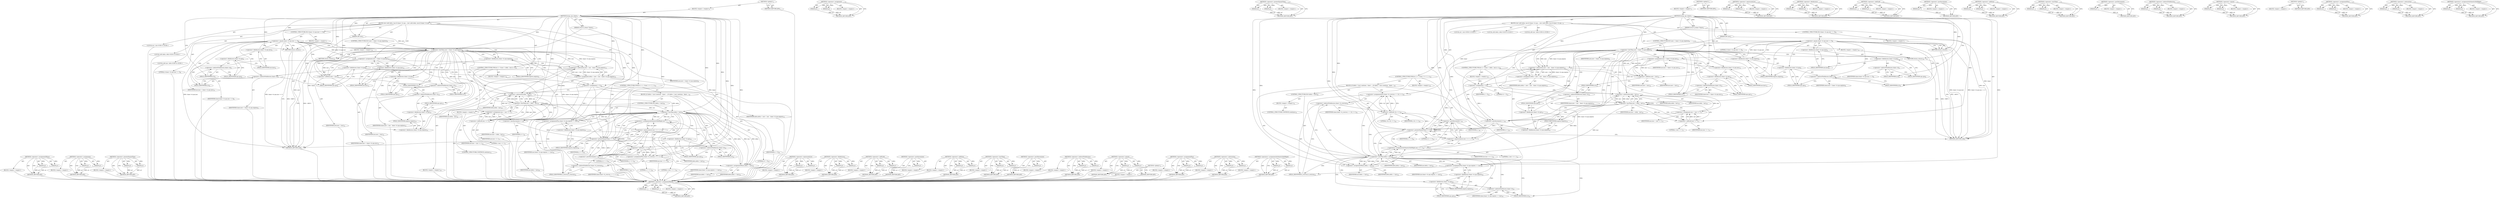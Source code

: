 digraph "&lt;operators&gt;.assignmentArithmeticShiftRight" {
vulnerable_204 [label=<(METHOD,&lt;operator&gt;.assignmentMinus)>];
vulnerable_205 [label=<(PARAM,p1)>];
vulnerable_206 [label=<(PARAM,p2)>];
vulnerable_207 [label=<(BLOCK,&lt;empty&gt;,&lt;empty&gt;)>];
vulnerable_208 [label=<(METHOD_RETURN,ANY)>];
vulnerable_156 [label=<(METHOD,&lt;operator&gt;.assignment)>];
vulnerable_157 [label=<(PARAM,p1)>];
vulnerable_158 [label=<(PARAM,p2)>];
vulnerable_159 [label=<(BLOCK,&lt;empty&gt;,&lt;empty&gt;)>];
vulnerable_160 [label=<(METHOD_RETURN,ANY)>];
vulnerable_180 [label=<(METHOD,&lt;operator&gt;.greaterEqualsThan)>];
vulnerable_181 [label=<(PARAM,p1)>];
vulnerable_182 [label=<(PARAM,p2)>];
vulnerable_183 [label=<(BLOCK,&lt;empty&gt;,&lt;empty&gt;)>];
vulnerable_184 [label=<(METHOD_RETURN,ANY)>];
vulnerable_6 [label=<(METHOD,&lt;global&gt;)<SUB>1</SUB>>];
vulnerable_7 [label=<(BLOCK,&lt;empty&gt;,&lt;empty&gt;)<SUB>1</SUB>>];
vulnerable_8 [label=<(METHOD,bump_cpu_timer)<SUB>1</SUB>>];
vulnerable_9 [label=<(PARAM,struct k_itimer *timer)<SUB>1</SUB>>];
vulnerable_10 [label=<(PARAM,u64 now)<SUB>1</SUB>>];
vulnerable_11 [label=<(BLOCK,{
	int i;
	u64 delta, incr;

	if (timer-&gt;it.cpu...,{
	int i;
	u64 delta, incr;

	if (timer-&gt;it.cpu...)<SUB>2</SUB>>];
vulnerable_12 [label="<(LOCAL,int i: int)<SUB>3</SUB>>"];
vulnerable_13 [label="<(LOCAL,u64 delta: u64)<SUB>4</SUB>>"];
vulnerable_14 [label="<(LOCAL,u64 incr: u64)<SUB>4</SUB>>"];
vulnerable_15 [label=<(CONTROL_STRUCTURE,IF,if (timer-&gt;it.cpu.incr == 0))<SUB>6</SUB>>];
vulnerable_16 [label=<(&lt;operator&gt;.equals,timer-&gt;it.cpu.incr == 0)<SUB>6</SUB>>];
vulnerable_17 [label=<(&lt;operator&gt;.fieldAccess,timer-&gt;it.cpu.incr)<SUB>6</SUB>>];
vulnerable_18 [label=<(&lt;operator&gt;.fieldAccess,timer-&gt;it.cpu)<SUB>6</SUB>>];
vulnerable_19 [label=<(&lt;operator&gt;.indirectFieldAccess,timer-&gt;it)<SUB>6</SUB>>];
vulnerable_20 [label=<(IDENTIFIER,timer,timer-&gt;it.cpu.incr == 0)<SUB>6</SUB>>];
vulnerable_21 [label=<(FIELD_IDENTIFIER,it,it)<SUB>6</SUB>>];
vulnerable_22 [label=<(FIELD_IDENTIFIER,cpu,cpu)<SUB>6</SUB>>];
vulnerable_23 [label=<(FIELD_IDENTIFIER,incr,incr)<SUB>6</SUB>>];
vulnerable_24 [label=<(LITERAL,0,timer-&gt;it.cpu.incr == 0)<SUB>6</SUB>>];
vulnerable_25 [label=<(BLOCK,&lt;empty&gt;,&lt;empty&gt;)<SUB>7</SUB>>];
vulnerable_26 [label=<(RETURN,return;,return;)<SUB>7</SUB>>];
vulnerable_27 [label=<(CONTROL_STRUCTURE,IF,if (now &lt; timer-&gt;it.cpu.expires))<SUB>9</SUB>>];
vulnerable_28 [label=<(&lt;operator&gt;.lessThan,now &lt; timer-&gt;it.cpu.expires)<SUB>9</SUB>>];
vulnerable_29 [label=<(IDENTIFIER,now,now &lt; timer-&gt;it.cpu.expires)<SUB>9</SUB>>];
vulnerable_30 [label=<(&lt;operator&gt;.fieldAccess,timer-&gt;it.cpu.expires)<SUB>9</SUB>>];
vulnerable_31 [label=<(&lt;operator&gt;.fieldAccess,timer-&gt;it.cpu)<SUB>9</SUB>>];
vulnerable_32 [label=<(&lt;operator&gt;.indirectFieldAccess,timer-&gt;it)<SUB>9</SUB>>];
vulnerable_33 [label=<(IDENTIFIER,timer,now &lt; timer-&gt;it.cpu.expires)<SUB>9</SUB>>];
vulnerable_34 [label=<(FIELD_IDENTIFIER,it,it)<SUB>9</SUB>>];
vulnerable_35 [label=<(FIELD_IDENTIFIER,cpu,cpu)<SUB>9</SUB>>];
vulnerable_36 [label=<(FIELD_IDENTIFIER,expires,expires)<SUB>9</SUB>>];
vulnerable_37 [label=<(BLOCK,&lt;empty&gt;,&lt;empty&gt;)<SUB>10</SUB>>];
vulnerable_38 [label=<(RETURN,return;,return;)<SUB>10</SUB>>];
vulnerable_39 [label=<(&lt;operator&gt;.assignment,incr = timer-&gt;it.cpu.incr)<SUB>12</SUB>>];
vulnerable_40 [label=<(IDENTIFIER,incr,incr = timer-&gt;it.cpu.incr)<SUB>12</SUB>>];
vulnerable_41 [label=<(&lt;operator&gt;.fieldAccess,timer-&gt;it.cpu.incr)<SUB>12</SUB>>];
vulnerable_42 [label=<(&lt;operator&gt;.fieldAccess,timer-&gt;it.cpu)<SUB>12</SUB>>];
vulnerable_43 [label=<(&lt;operator&gt;.indirectFieldAccess,timer-&gt;it)<SUB>12</SUB>>];
vulnerable_44 [label=<(IDENTIFIER,timer,incr = timer-&gt;it.cpu.incr)<SUB>12</SUB>>];
vulnerable_45 [label=<(FIELD_IDENTIFIER,it,it)<SUB>12</SUB>>];
vulnerable_46 [label=<(FIELD_IDENTIFIER,cpu,cpu)<SUB>12</SUB>>];
vulnerable_47 [label=<(FIELD_IDENTIFIER,incr,incr)<SUB>12</SUB>>];
vulnerable_48 [label=<(&lt;operator&gt;.assignment,delta = now + incr - timer-&gt;it.cpu.expires)<SUB>13</SUB>>];
vulnerable_49 [label=<(IDENTIFIER,delta,delta = now + incr - timer-&gt;it.cpu.expires)<SUB>13</SUB>>];
vulnerable_50 [label=<(&lt;operator&gt;.subtraction,now + incr - timer-&gt;it.cpu.expires)<SUB>13</SUB>>];
vulnerable_51 [label=<(&lt;operator&gt;.addition,now + incr)<SUB>13</SUB>>];
vulnerable_52 [label=<(IDENTIFIER,now,now + incr)<SUB>13</SUB>>];
vulnerable_53 [label=<(IDENTIFIER,incr,now + incr)<SUB>13</SUB>>];
vulnerable_54 [label=<(&lt;operator&gt;.fieldAccess,timer-&gt;it.cpu.expires)<SUB>13</SUB>>];
vulnerable_55 [label=<(&lt;operator&gt;.fieldAccess,timer-&gt;it.cpu)<SUB>13</SUB>>];
vulnerable_56 [label=<(&lt;operator&gt;.indirectFieldAccess,timer-&gt;it)<SUB>13</SUB>>];
vulnerable_57 [label=<(IDENTIFIER,timer,now + incr - timer-&gt;it.cpu.expires)<SUB>13</SUB>>];
vulnerable_58 [label=<(FIELD_IDENTIFIER,it,it)<SUB>13</SUB>>];
vulnerable_59 [label=<(FIELD_IDENTIFIER,cpu,cpu)<SUB>13</SUB>>];
vulnerable_60 [label=<(FIELD_IDENTIFIER,expires,expires)<SUB>13</SUB>>];
vulnerable_61 [label=<(CONTROL_STRUCTURE,FOR,for (i = 0;incr &lt; delta - incr;i++))<SUB>16</SUB>>];
vulnerable_62 [label=<(BLOCK,&lt;empty&gt;,&lt;empty&gt;)<SUB>16</SUB>>];
vulnerable_63 [label=<(&lt;operator&gt;.assignment,i = 0)<SUB>16</SUB>>];
vulnerable_64 [label=<(IDENTIFIER,i,i = 0)<SUB>16</SUB>>];
vulnerable_65 [label=<(LITERAL,0,i = 0)<SUB>16</SUB>>];
vulnerable_66 [label=<(&lt;operator&gt;.lessThan,incr &lt; delta - incr)<SUB>16</SUB>>];
vulnerable_67 [label=<(IDENTIFIER,incr,incr &lt; delta - incr)<SUB>16</SUB>>];
vulnerable_68 [label=<(&lt;operator&gt;.subtraction,delta - incr)<SUB>16</SUB>>];
vulnerable_69 [label=<(IDENTIFIER,delta,delta - incr)<SUB>16</SUB>>];
vulnerable_70 [label=<(IDENTIFIER,incr,delta - incr)<SUB>16</SUB>>];
vulnerable_71 [label=<(&lt;operator&gt;.postIncrement,i++)<SUB>16</SUB>>];
vulnerable_72 [label=<(IDENTIFIER,i,i++)<SUB>16</SUB>>];
vulnerable_73 [label=<(&lt;operator&gt;.assignment,incr = incr &lt;&lt; 1)<SUB>17</SUB>>];
vulnerable_74 [label=<(IDENTIFIER,incr,incr = incr &lt;&lt; 1)<SUB>17</SUB>>];
vulnerable_75 [label=<(&lt;operator&gt;.shiftLeft,incr &lt;&lt; 1)<SUB>17</SUB>>];
vulnerable_76 [label=<(IDENTIFIER,incr,incr &lt;&lt; 1)<SUB>17</SUB>>];
vulnerable_77 [label=<(LITERAL,1,incr &lt;&lt; 1)<SUB>17</SUB>>];
vulnerable_78 [label=<(CONTROL_STRUCTURE,FOR,for (;i &gt;= 0;incr &gt;&gt;= 1, i--))<SUB>19</SUB>>];
vulnerable_79 [label=<(BLOCK,&lt;empty&gt;,&lt;empty&gt;)<SUB>19</SUB>>];
vulnerable_80 [label=<(&lt;operator&gt;.greaterEqualsThan,i &gt;= 0)<SUB>19</SUB>>];
vulnerable_81 [label=<(IDENTIFIER,i,i &gt;= 0)<SUB>19</SUB>>];
vulnerable_82 [label=<(LITERAL,0,i &gt;= 0)<SUB>19</SUB>>];
vulnerable_83 [label=<(&lt;operator&gt;.expressionList,incr &gt;&gt;= 1, i--)<SUB>19</SUB>>];
vulnerable_84 [label=<(&lt;operators&gt;.assignmentArithmeticShiftRight,incr &gt;&gt;= 1)<SUB>19</SUB>>];
vulnerable_85 [label=<(IDENTIFIER,incr,incr &gt;&gt;= 1)<SUB>19</SUB>>];
vulnerable_86 [label=<(LITERAL,1,incr &gt;&gt;= 1)<SUB>19</SUB>>];
vulnerable_87 [label=<(&lt;operator&gt;.postDecrement,i--)<SUB>19</SUB>>];
vulnerable_88 [label=<(IDENTIFIER,i,i--)<SUB>19</SUB>>];
vulnerable_89 [label=<(BLOCK,{
		if (delta &lt; incr)
 			continue;
 
 		timer-...,{
		if (delta &lt; incr)
 			continue;
 
 		timer-...)<SUB>19</SUB>>];
vulnerable_90 [label=<(CONTROL_STRUCTURE,IF,if (delta &lt; incr))<SUB>20</SUB>>];
vulnerable_91 [label=<(&lt;operator&gt;.lessThan,delta &lt; incr)<SUB>20</SUB>>];
vulnerable_92 [label=<(IDENTIFIER,delta,delta &lt; incr)<SUB>20</SUB>>];
vulnerable_93 [label=<(IDENTIFIER,incr,delta &lt; incr)<SUB>20</SUB>>];
vulnerable_94 [label=<(BLOCK,&lt;empty&gt;,&lt;empty&gt;)<SUB>21</SUB>>];
vulnerable_95 [label=<(CONTROL_STRUCTURE,CONTINUE,continue;)<SUB>21</SUB>>];
vulnerable_96 [label=<(&lt;operator&gt;.assignmentPlus,timer-&gt;it.cpu.expires += incr)<SUB>23</SUB>>];
vulnerable_97 [label=<(&lt;operator&gt;.fieldAccess,timer-&gt;it.cpu.expires)<SUB>23</SUB>>];
vulnerable_98 [label=<(&lt;operator&gt;.fieldAccess,timer-&gt;it.cpu)<SUB>23</SUB>>];
vulnerable_99 [label=<(&lt;operator&gt;.indirectFieldAccess,timer-&gt;it)<SUB>23</SUB>>];
vulnerable_100 [label=<(IDENTIFIER,timer,timer-&gt;it.cpu.expires += incr)<SUB>23</SUB>>];
vulnerable_101 [label=<(FIELD_IDENTIFIER,it,it)<SUB>23</SUB>>];
vulnerable_102 [label=<(FIELD_IDENTIFIER,cpu,cpu)<SUB>23</SUB>>];
vulnerable_103 [label=<(FIELD_IDENTIFIER,expires,expires)<SUB>23</SUB>>];
vulnerable_104 [label=<(IDENTIFIER,incr,timer-&gt;it.cpu.expires += incr)<SUB>23</SUB>>];
vulnerable_105 [label=<(&lt;operator&gt;.assignmentPlus,timer-&gt;it_overrun += 1 &lt;&lt; i)<SUB>24</SUB>>];
vulnerable_106 [label=<(&lt;operator&gt;.indirectFieldAccess,timer-&gt;it_overrun)<SUB>24</SUB>>];
vulnerable_107 [label=<(IDENTIFIER,timer,timer-&gt;it_overrun += 1 &lt;&lt; i)<SUB>24</SUB>>];
vulnerable_108 [label=<(FIELD_IDENTIFIER,it_overrun,it_overrun)<SUB>24</SUB>>];
vulnerable_109 [label=<(&lt;operator&gt;.shiftLeft,1 &lt;&lt; i)<SUB>24</SUB>>];
vulnerable_110 [label=<(LITERAL,1,1 &lt;&lt; i)<SUB>24</SUB>>];
vulnerable_111 [label=<(IDENTIFIER,i,1 &lt;&lt; i)<SUB>24</SUB>>];
vulnerable_112 [label=<(&lt;operator&gt;.assignmentMinus,delta -= incr)<SUB>25</SUB>>];
vulnerable_113 [label=<(IDENTIFIER,delta,delta -= incr)<SUB>25</SUB>>];
vulnerable_114 [label=<(IDENTIFIER,incr,delta -= incr)<SUB>25</SUB>>];
vulnerable_115 [label=<(METHOD_RETURN,void)<SUB>1</SUB>>];
vulnerable_117 [label=<(METHOD_RETURN,ANY)<SUB>1</SUB>>];
vulnerable_185 [label=<(METHOD,&lt;operator&gt;.expressionList)>];
vulnerable_186 [label=<(PARAM,p1)>];
vulnerable_187 [label=<(PARAM,p2)>];
vulnerable_188 [label=<(BLOCK,&lt;empty&gt;,&lt;empty&gt;)>];
vulnerable_189 [label=<(METHOD_RETURN,ANY)>];
vulnerable_141 [label=<(METHOD,&lt;operator&gt;.fieldAccess)>];
vulnerable_142 [label=<(PARAM,p1)>];
vulnerable_143 [label=<(PARAM,p2)>];
vulnerable_144 [label=<(BLOCK,&lt;empty&gt;,&lt;empty&gt;)>];
vulnerable_145 [label=<(METHOD_RETURN,ANY)>];
vulnerable_175 [label=<(METHOD,&lt;operator&gt;.shiftLeft)>];
vulnerable_176 [label=<(PARAM,p1)>];
vulnerable_177 [label=<(PARAM,p2)>];
vulnerable_178 [label=<(BLOCK,&lt;empty&gt;,&lt;empty&gt;)>];
vulnerable_179 [label=<(METHOD_RETURN,ANY)>];
vulnerable_171 [label=<(METHOD,&lt;operator&gt;.postIncrement)>];
vulnerable_172 [label=<(PARAM,p1)>];
vulnerable_173 [label=<(BLOCK,&lt;empty&gt;,&lt;empty&gt;)>];
vulnerable_174 [label=<(METHOD_RETURN,ANY)>];
vulnerable_166 [label=<(METHOD,&lt;operator&gt;.addition)>];
vulnerable_167 [label=<(PARAM,p1)>];
vulnerable_168 [label=<(PARAM,p2)>];
vulnerable_169 [label=<(BLOCK,&lt;empty&gt;,&lt;empty&gt;)>];
vulnerable_170 [label=<(METHOD_RETURN,ANY)>];
vulnerable_151 [label=<(METHOD,&lt;operator&gt;.lessThan)>];
vulnerable_152 [label=<(PARAM,p1)>];
vulnerable_153 [label=<(PARAM,p2)>];
vulnerable_154 [label=<(BLOCK,&lt;empty&gt;,&lt;empty&gt;)>];
vulnerable_155 [label=<(METHOD_RETURN,ANY)>];
vulnerable_195 [label=<(METHOD,&lt;operator&gt;.postDecrement)>];
vulnerable_196 [label=<(PARAM,p1)>];
vulnerable_197 [label=<(BLOCK,&lt;empty&gt;,&lt;empty&gt;)>];
vulnerable_198 [label=<(METHOD_RETURN,ANY)>];
vulnerable_146 [label=<(METHOD,&lt;operator&gt;.indirectFieldAccess)>];
vulnerable_147 [label=<(PARAM,p1)>];
vulnerable_148 [label=<(PARAM,p2)>];
vulnerable_149 [label=<(BLOCK,&lt;empty&gt;,&lt;empty&gt;)>];
vulnerable_150 [label=<(METHOD_RETURN,ANY)>];
vulnerable_136 [label=<(METHOD,&lt;operator&gt;.equals)>];
vulnerable_137 [label=<(PARAM,p1)>];
vulnerable_138 [label=<(PARAM,p2)>];
vulnerable_139 [label=<(BLOCK,&lt;empty&gt;,&lt;empty&gt;)>];
vulnerable_140 [label=<(METHOD_RETURN,ANY)>];
vulnerable_130 [label=<(METHOD,&lt;global&gt;)<SUB>1</SUB>>];
vulnerable_131 [label=<(BLOCK,&lt;empty&gt;,&lt;empty&gt;)>];
vulnerable_132 [label=<(METHOD_RETURN,ANY)>];
vulnerable_199 [label=<(METHOD,&lt;operator&gt;.assignmentPlus)>];
vulnerable_200 [label=<(PARAM,p1)>];
vulnerable_201 [label=<(PARAM,p2)>];
vulnerable_202 [label=<(BLOCK,&lt;empty&gt;,&lt;empty&gt;)>];
vulnerable_203 [label=<(METHOD_RETURN,ANY)>];
vulnerable_161 [label=<(METHOD,&lt;operator&gt;.subtraction)>];
vulnerable_162 [label=<(PARAM,p1)>];
vulnerable_163 [label=<(PARAM,p2)>];
vulnerable_164 [label=<(BLOCK,&lt;empty&gt;,&lt;empty&gt;)>];
vulnerable_165 [label=<(METHOD_RETURN,ANY)>];
vulnerable_190 [label=<(METHOD,&lt;operators&gt;.assignmentArithmeticShiftRight)>];
vulnerable_191 [label=<(PARAM,p1)>];
vulnerable_192 [label=<(PARAM,p2)>];
vulnerable_193 [label=<(BLOCK,&lt;empty&gt;,&lt;empty&gt;)>];
vulnerable_194 [label=<(METHOD_RETURN,ANY)>];
fixed_206 [label=<(METHOD,&lt;operator&gt;.assignmentMinus)>];
fixed_207 [label=<(PARAM,p1)>];
fixed_208 [label=<(PARAM,p2)>];
fixed_209 [label=<(BLOCK,&lt;empty&gt;,&lt;empty&gt;)>];
fixed_210 [label=<(METHOD_RETURN,ANY)>];
fixed_158 [label=<(METHOD,&lt;operator&gt;.assignment)>];
fixed_159 [label=<(PARAM,p1)>];
fixed_160 [label=<(PARAM,p2)>];
fixed_161 [label=<(BLOCK,&lt;empty&gt;,&lt;empty&gt;)>];
fixed_162 [label=<(METHOD_RETURN,ANY)>];
fixed_182 [label=<(METHOD,&lt;operator&gt;.greaterEqualsThan)>];
fixed_183 [label=<(PARAM,p1)>];
fixed_184 [label=<(PARAM,p2)>];
fixed_185 [label=<(BLOCK,&lt;empty&gt;,&lt;empty&gt;)>];
fixed_186 [label=<(METHOD_RETURN,ANY)>];
fixed_6 [label=<(METHOD,&lt;global&gt;)<SUB>1</SUB>>];
fixed_7 [label=<(BLOCK,&lt;empty&gt;,&lt;empty&gt;)<SUB>1</SUB>>];
fixed_8 [label=<(METHOD,bump_cpu_timer)<SUB>1</SUB>>];
fixed_9 [label=<(PARAM,struct k_itimer *timer)<SUB>1</SUB>>];
fixed_10 [label=<(PARAM,u64 now)<SUB>1</SUB>>];
fixed_11 [label=<(BLOCK,{
	int i;
	u64 delta, incr;

	if (timer-&gt;it.cpu...,{
	int i;
	u64 delta, incr;

	if (timer-&gt;it.cpu...)<SUB>2</SUB>>];
fixed_12 [label="<(LOCAL,int i: int)<SUB>3</SUB>>"];
fixed_13 [label="<(LOCAL,u64 delta: u64)<SUB>4</SUB>>"];
fixed_14 [label="<(LOCAL,u64 incr: u64)<SUB>4</SUB>>"];
fixed_15 [label=<(CONTROL_STRUCTURE,IF,if (timer-&gt;it.cpu.incr == 0))<SUB>6</SUB>>];
fixed_16 [label=<(&lt;operator&gt;.equals,timer-&gt;it.cpu.incr == 0)<SUB>6</SUB>>];
fixed_17 [label=<(&lt;operator&gt;.fieldAccess,timer-&gt;it.cpu.incr)<SUB>6</SUB>>];
fixed_18 [label=<(&lt;operator&gt;.fieldAccess,timer-&gt;it.cpu)<SUB>6</SUB>>];
fixed_19 [label=<(&lt;operator&gt;.indirectFieldAccess,timer-&gt;it)<SUB>6</SUB>>];
fixed_20 [label=<(IDENTIFIER,timer,timer-&gt;it.cpu.incr == 0)<SUB>6</SUB>>];
fixed_21 [label=<(FIELD_IDENTIFIER,it,it)<SUB>6</SUB>>];
fixed_22 [label=<(FIELD_IDENTIFIER,cpu,cpu)<SUB>6</SUB>>];
fixed_23 [label=<(FIELD_IDENTIFIER,incr,incr)<SUB>6</SUB>>];
fixed_24 [label=<(LITERAL,0,timer-&gt;it.cpu.incr == 0)<SUB>6</SUB>>];
fixed_25 [label=<(BLOCK,&lt;empty&gt;,&lt;empty&gt;)<SUB>7</SUB>>];
fixed_26 [label=<(RETURN,return;,return;)<SUB>7</SUB>>];
fixed_27 [label=<(CONTROL_STRUCTURE,IF,if (now &lt; timer-&gt;it.cpu.expires))<SUB>9</SUB>>];
fixed_28 [label=<(&lt;operator&gt;.lessThan,now &lt; timer-&gt;it.cpu.expires)<SUB>9</SUB>>];
fixed_29 [label=<(IDENTIFIER,now,now &lt; timer-&gt;it.cpu.expires)<SUB>9</SUB>>];
fixed_30 [label=<(&lt;operator&gt;.fieldAccess,timer-&gt;it.cpu.expires)<SUB>9</SUB>>];
fixed_31 [label=<(&lt;operator&gt;.fieldAccess,timer-&gt;it.cpu)<SUB>9</SUB>>];
fixed_32 [label=<(&lt;operator&gt;.indirectFieldAccess,timer-&gt;it)<SUB>9</SUB>>];
fixed_33 [label=<(IDENTIFIER,timer,now &lt; timer-&gt;it.cpu.expires)<SUB>9</SUB>>];
fixed_34 [label=<(FIELD_IDENTIFIER,it,it)<SUB>9</SUB>>];
fixed_35 [label=<(FIELD_IDENTIFIER,cpu,cpu)<SUB>9</SUB>>];
fixed_36 [label=<(FIELD_IDENTIFIER,expires,expires)<SUB>9</SUB>>];
fixed_37 [label=<(BLOCK,&lt;empty&gt;,&lt;empty&gt;)<SUB>10</SUB>>];
fixed_38 [label=<(RETURN,return;,return;)<SUB>10</SUB>>];
fixed_39 [label=<(&lt;operator&gt;.assignment,incr = timer-&gt;it.cpu.incr)<SUB>12</SUB>>];
fixed_40 [label=<(IDENTIFIER,incr,incr = timer-&gt;it.cpu.incr)<SUB>12</SUB>>];
fixed_41 [label=<(&lt;operator&gt;.fieldAccess,timer-&gt;it.cpu.incr)<SUB>12</SUB>>];
fixed_42 [label=<(&lt;operator&gt;.fieldAccess,timer-&gt;it.cpu)<SUB>12</SUB>>];
fixed_43 [label=<(&lt;operator&gt;.indirectFieldAccess,timer-&gt;it)<SUB>12</SUB>>];
fixed_44 [label=<(IDENTIFIER,timer,incr = timer-&gt;it.cpu.incr)<SUB>12</SUB>>];
fixed_45 [label=<(FIELD_IDENTIFIER,it,it)<SUB>12</SUB>>];
fixed_46 [label=<(FIELD_IDENTIFIER,cpu,cpu)<SUB>12</SUB>>];
fixed_47 [label=<(FIELD_IDENTIFIER,incr,incr)<SUB>12</SUB>>];
fixed_48 [label=<(&lt;operator&gt;.assignment,delta = now + incr - timer-&gt;it.cpu.expires)<SUB>13</SUB>>];
fixed_49 [label=<(IDENTIFIER,delta,delta = now + incr - timer-&gt;it.cpu.expires)<SUB>13</SUB>>];
fixed_50 [label=<(&lt;operator&gt;.subtraction,now + incr - timer-&gt;it.cpu.expires)<SUB>13</SUB>>];
fixed_51 [label=<(&lt;operator&gt;.addition,now + incr)<SUB>13</SUB>>];
fixed_52 [label=<(IDENTIFIER,now,now + incr)<SUB>13</SUB>>];
fixed_53 [label=<(IDENTIFIER,incr,now + incr)<SUB>13</SUB>>];
fixed_54 [label=<(&lt;operator&gt;.fieldAccess,timer-&gt;it.cpu.expires)<SUB>13</SUB>>];
fixed_55 [label=<(&lt;operator&gt;.fieldAccess,timer-&gt;it.cpu)<SUB>13</SUB>>];
fixed_56 [label=<(&lt;operator&gt;.indirectFieldAccess,timer-&gt;it)<SUB>13</SUB>>];
fixed_57 [label=<(IDENTIFIER,timer,now + incr - timer-&gt;it.cpu.expires)<SUB>13</SUB>>];
fixed_58 [label=<(FIELD_IDENTIFIER,it,it)<SUB>13</SUB>>];
fixed_59 [label=<(FIELD_IDENTIFIER,cpu,cpu)<SUB>13</SUB>>];
fixed_60 [label=<(FIELD_IDENTIFIER,expires,expires)<SUB>13</SUB>>];
fixed_61 [label=<(CONTROL_STRUCTURE,FOR,for (i = 0;incr &lt; delta - incr;i++))<SUB>16</SUB>>];
fixed_62 [label=<(BLOCK,&lt;empty&gt;,&lt;empty&gt;)<SUB>16</SUB>>];
fixed_63 [label=<(&lt;operator&gt;.assignment,i = 0)<SUB>16</SUB>>];
fixed_64 [label=<(IDENTIFIER,i,i = 0)<SUB>16</SUB>>];
fixed_65 [label=<(LITERAL,0,i = 0)<SUB>16</SUB>>];
fixed_66 [label=<(&lt;operator&gt;.lessThan,incr &lt; delta - incr)<SUB>16</SUB>>];
fixed_67 [label=<(IDENTIFIER,incr,incr &lt; delta - incr)<SUB>16</SUB>>];
fixed_68 [label=<(&lt;operator&gt;.subtraction,delta - incr)<SUB>16</SUB>>];
fixed_69 [label=<(IDENTIFIER,delta,delta - incr)<SUB>16</SUB>>];
fixed_70 [label=<(IDENTIFIER,incr,delta - incr)<SUB>16</SUB>>];
fixed_71 [label=<(&lt;operator&gt;.postIncrement,i++)<SUB>16</SUB>>];
fixed_72 [label=<(IDENTIFIER,i,i++)<SUB>16</SUB>>];
fixed_73 [label=<(&lt;operator&gt;.assignment,incr = incr &lt;&lt; 1)<SUB>17</SUB>>];
fixed_74 [label=<(IDENTIFIER,incr,incr = incr &lt;&lt; 1)<SUB>17</SUB>>];
fixed_75 [label=<(&lt;operator&gt;.shiftLeft,incr &lt;&lt; 1)<SUB>17</SUB>>];
fixed_76 [label=<(IDENTIFIER,incr,incr &lt;&lt; 1)<SUB>17</SUB>>];
fixed_77 [label=<(LITERAL,1,incr &lt;&lt; 1)<SUB>17</SUB>>];
fixed_78 [label=<(CONTROL_STRUCTURE,FOR,for (;i &gt;= 0;incr &gt;&gt;= 1, i--))<SUB>19</SUB>>];
fixed_79 [label=<(BLOCK,&lt;empty&gt;,&lt;empty&gt;)<SUB>19</SUB>>];
fixed_80 [label=<(&lt;operator&gt;.greaterEqualsThan,i &gt;= 0)<SUB>19</SUB>>];
fixed_81 [label=<(IDENTIFIER,i,i &gt;= 0)<SUB>19</SUB>>];
fixed_82 [label=<(LITERAL,0,i &gt;= 0)<SUB>19</SUB>>];
fixed_83 [label=<(&lt;operator&gt;.expressionList,incr &gt;&gt;= 1, i--)<SUB>19</SUB>>];
fixed_84 [label=<(&lt;operators&gt;.assignmentArithmeticShiftRight,incr &gt;&gt;= 1)<SUB>19</SUB>>];
fixed_85 [label=<(IDENTIFIER,incr,incr &gt;&gt;= 1)<SUB>19</SUB>>];
fixed_86 [label=<(LITERAL,1,incr &gt;&gt;= 1)<SUB>19</SUB>>];
fixed_87 [label=<(&lt;operator&gt;.postDecrement,i--)<SUB>19</SUB>>];
fixed_88 [label=<(IDENTIFIER,i,i--)<SUB>19</SUB>>];
fixed_89 [label=<(BLOCK,{
		if (delta &lt; incr)
 			continue;
 
 		timer-...,{
		if (delta &lt; incr)
 			continue;
 
 		timer-...)<SUB>19</SUB>>];
fixed_90 [label=<(CONTROL_STRUCTURE,IF,if (delta &lt; incr))<SUB>20</SUB>>];
fixed_91 [label=<(&lt;operator&gt;.lessThan,delta &lt; incr)<SUB>20</SUB>>];
fixed_92 [label=<(IDENTIFIER,delta,delta &lt; incr)<SUB>20</SUB>>];
fixed_93 [label=<(IDENTIFIER,incr,delta &lt; incr)<SUB>20</SUB>>];
fixed_94 [label=<(BLOCK,&lt;empty&gt;,&lt;empty&gt;)<SUB>21</SUB>>];
fixed_95 [label=<(CONTROL_STRUCTURE,CONTINUE,continue;)<SUB>21</SUB>>];
fixed_96 [label=<(&lt;operator&gt;.assignmentPlus,timer-&gt;it.cpu.expires += incr)<SUB>23</SUB>>];
fixed_97 [label=<(&lt;operator&gt;.fieldAccess,timer-&gt;it.cpu.expires)<SUB>23</SUB>>];
fixed_98 [label=<(&lt;operator&gt;.fieldAccess,timer-&gt;it.cpu)<SUB>23</SUB>>];
fixed_99 [label=<(&lt;operator&gt;.indirectFieldAccess,timer-&gt;it)<SUB>23</SUB>>];
fixed_100 [label=<(IDENTIFIER,timer,timer-&gt;it.cpu.expires += incr)<SUB>23</SUB>>];
fixed_101 [label=<(FIELD_IDENTIFIER,it,it)<SUB>23</SUB>>];
fixed_102 [label=<(FIELD_IDENTIFIER,cpu,cpu)<SUB>23</SUB>>];
fixed_103 [label=<(FIELD_IDENTIFIER,expires,expires)<SUB>23</SUB>>];
fixed_104 [label=<(IDENTIFIER,incr,timer-&gt;it.cpu.expires += incr)<SUB>23</SUB>>];
fixed_105 [label=<(&lt;operator&gt;.assignmentPlus,timer-&gt;it_overrun += 1LL &lt;&lt; i)<SUB>24</SUB>>];
fixed_106 [label=<(&lt;operator&gt;.indirectFieldAccess,timer-&gt;it_overrun)<SUB>24</SUB>>];
fixed_107 [label=<(IDENTIFIER,timer,timer-&gt;it_overrun += 1LL &lt;&lt; i)<SUB>24</SUB>>];
fixed_108 [label=<(FIELD_IDENTIFIER,it_overrun,it_overrun)<SUB>24</SUB>>];
fixed_109 [label=<(&lt;operator&gt;.shiftLeft,1LL &lt;&lt; i)<SUB>24</SUB>>];
fixed_110 [label=<(LITERAL,1LL,1LL &lt;&lt; i)<SUB>24</SUB>>];
fixed_111 [label=<(IDENTIFIER,i,1LL &lt;&lt; i)<SUB>24</SUB>>];
fixed_112 [label=<(&lt;operator&gt;.assignmentMinus,delta -= incr)<SUB>25</SUB>>];
fixed_113 [label=<(IDENTIFIER,delta,delta -= incr)<SUB>25</SUB>>];
fixed_114 [label=<(IDENTIFIER,incr,delta -= incr)<SUB>25</SUB>>];
fixed_115 [label=<(METHOD_RETURN,void)<SUB>1</SUB>>];
fixed_117 [label=<(METHOD_RETURN,ANY)<SUB>1</SUB>>];
fixed_187 [label=<(METHOD,&lt;operator&gt;.expressionList)>];
fixed_188 [label=<(PARAM,p1)>];
fixed_189 [label=<(PARAM,p2)>];
fixed_190 [label=<(BLOCK,&lt;empty&gt;,&lt;empty&gt;)>];
fixed_191 [label=<(METHOD_RETURN,ANY)>];
fixed_143 [label=<(METHOD,&lt;operator&gt;.fieldAccess)>];
fixed_144 [label=<(PARAM,p1)>];
fixed_145 [label=<(PARAM,p2)>];
fixed_146 [label=<(BLOCK,&lt;empty&gt;,&lt;empty&gt;)>];
fixed_147 [label=<(METHOD_RETURN,ANY)>];
fixed_177 [label=<(METHOD,&lt;operator&gt;.shiftLeft)>];
fixed_178 [label=<(PARAM,p1)>];
fixed_179 [label=<(PARAM,p2)>];
fixed_180 [label=<(BLOCK,&lt;empty&gt;,&lt;empty&gt;)>];
fixed_181 [label=<(METHOD_RETURN,ANY)>];
fixed_173 [label=<(METHOD,&lt;operator&gt;.postIncrement)>];
fixed_174 [label=<(PARAM,p1)>];
fixed_175 [label=<(BLOCK,&lt;empty&gt;,&lt;empty&gt;)>];
fixed_176 [label=<(METHOD_RETURN,ANY)>];
fixed_168 [label=<(METHOD,&lt;operator&gt;.addition)>];
fixed_169 [label=<(PARAM,p1)>];
fixed_170 [label=<(PARAM,p2)>];
fixed_171 [label=<(BLOCK,&lt;empty&gt;,&lt;empty&gt;)>];
fixed_172 [label=<(METHOD_RETURN,ANY)>];
fixed_153 [label=<(METHOD,&lt;operator&gt;.lessThan)>];
fixed_154 [label=<(PARAM,p1)>];
fixed_155 [label=<(PARAM,p2)>];
fixed_156 [label=<(BLOCK,&lt;empty&gt;,&lt;empty&gt;)>];
fixed_157 [label=<(METHOD_RETURN,ANY)>];
fixed_197 [label=<(METHOD,&lt;operator&gt;.postDecrement)>];
fixed_198 [label=<(PARAM,p1)>];
fixed_199 [label=<(BLOCK,&lt;empty&gt;,&lt;empty&gt;)>];
fixed_200 [label=<(METHOD_RETURN,ANY)>];
fixed_148 [label=<(METHOD,&lt;operator&gt;.indirectFieldAccess)>];
fixed_149 [label=<(PARAM,p1)>];
fixed_150 [label=<(PARAM,p2)>];
fixed_151 [label=<(BLOCK,&lt;empty&gt;,&lt;empty&gt;)>];
fixed_152 [label=<(METHOD_RETURN,ANY)>];
fixed_138 [label=<(METHOD,&lt;operator&gt;.equals)>];
fixed_139 [label=<(PARAM,p1)>];
fixed_140 [label=<(PARAM,p2)>];
fixed_141 [label=<(BLOCK,&lt;empty&gt;,&lt;empty&gt;)>];
fixed_142 [label=<(METHOD_RETURN,ANY)>];
fixed_132 [label=<(METHOD,&lt;global&gt;)<SUB>1</SUB>>];
fixed_133 [label=<(BLOCK,&lt;empty&gt;,&lt;empty&gt;)>];
fixed_134 [label=<(METHOD_RETURN,ANY)>];
fixed_201 [label=<(METHOD,&lt;operator&gt;.assignmentPlus)>];
fixed_202 [label=<(PARAM,p1)>];
fixed_203 [label=<(PARAM,p2)>];
fixed_204 [label=<(BLOCK,&lt;empty&gt;,&lt;empty&gt;)>];
fixed_205 [label=<(METHOD_RETURN,ANY)>];
fixed_163 [label=<(METHOD,&lt;operator&gt;.subtraction)>];
fixed_164 [label=<(PARAM,p1)>];
fixed_165 [label=<(PARAM,p2)>];
fixed_166 [label=<(BLOCK,&lt;empty&gt;,&lt;empty&gt;)>];
fixed_167 [label=<(METHOD_RETURN,ANY)>];
fixed_192 [label=<(METHOD,&lt;operators&gt;.assignmentArithmeticShiftRight)>];
fixed_193 [label=<(PARAM,p1)>];
fixed_194 [label=<(PARAM,p2)>];
fixed_195 [label=<(BLOCK,&lt;empty&gt;,&lt;empty&gt;)>];
fixed_196 [label=<(METHOD_RETURN,ANY)>];
vulnerable_204 -> vulnerable_205  [key=0, label="AST: "];
vulnerable_204 -> vulnerable_205  [key=1, label="DDG: "];
vulnerable_204 -> vulnerable_207  [key=0, label="AST: "];
vulnerable_204 -> vulnerable_206  [key=0, label="AST: "];
vulnerable_204 -> vulnerable_206  [key=1, label="DDG: "];
vulnerable_204 -> vulnerable_208  [key=0, label="AST: "];
vulnerable_204 -> vulnerable_208  [key=1, label="CFG: "];
vulnerable_205 -> vulnerable_208  [key=0, label="DDG: p1"];
vulnerable_206 -> vulnerable_208  [key=0, label="DDG: p2"];
vulnerable_207 -> fixed_206  [key=0];
vulnerable_208 -> fixed_206  [key=0];
vulnerable_156 -> vulnerable_157  [key=0, label="AST: "];
vulnerable_156 -> vulnerable_157  [key=1, label="DDG: "];
vulnerable_156 -> vulnerable_159  [key=0, label="AST: "];
vulnerable_156 -> vulnerable_158  [key=0, label="AST: "];
vulnerable_156 -> vulnerable_158  [key=1, label="DDG: "];
vulnerable_156 -> vulnerable_160  [key=0, label="AST: "];
vulnerable_156 -> vulnerable_160  [key=1, label="CFG: "];
vulnerable_157 -> vulnerable_160  [key=0, label="DDG: p1"];
vulnerable_158 -> vulnerable_160  [key=0, label="DDG: p2"];
vulnerable_159 -> fixed_206  [key=0];
vulnerable_160 -> fixed_206  [key=0];
vulnerable_180 -> vulnerable_181  [key=0, label="AST: "];
vulnerable_180 -> vulnerable_181  [key=1, label="DDG: "];
vulnerable_180 -> vulnerable_183  [key=0, label="AST: "];
vulnerable_180 -> vulnerable_182  [key=0, label="AST: "];
vulnerable_180 -> vulnerable_182  [key=1, label="DDG: "];
vulnerable_180 -> vulnerable_184  [key=0, label="AST: "];
vulnerable_180 -> vulnerable_184  [key=1, label="CFG: "];
vulnerable_181 -> vulnerable_184  [key=0, label="DDG: p1"];
vulnerable_182 -> vulnerable_184  [key=0, label="DDG: p2"];
vulnerable_183 -> fixed_206  [key=0];
vulnerable_184 -> fixed_206  [key=0];
vulnerable_6 -> vulnerable_7  [key=0, label="AST: "];
vulnerable_6 -> vulnerable_117  [key=0, label="AST: "];
vulnerable_6 -> vulnerable_117  [key=1, label="CFG: "];
vulnerable_7 -> vulnerable_8  [key=0, label="AST: "];
vulnerable_8 -> vulnerable_9  [key=0, label="AST: "];
vulnerable_8 -> vulnerable_9  [key=1, label="DDG: "];
vulnerable_8 -> vulnerable_10  [key=0, label="AST: "];
vulnerable_8 -> vulnerable_10  [key=1, label="DDG: "];
vulnerable_8 -> vulnerable_11  [key=0, label="AST: "];
vulnerable_8 -> vulnerable_115  [key=0, label="AST: "];
vulnerable_8 -> vulnerable_21  [key=0, label="CFG: "];
vulnerable_8 -> vulnerable_16  [key=0, label="DDG: "];
vulnerable_8 -> vulnerable_26  [key=0, label="DDG: "];
vulnerable_8 -> vulnerable_28  [key=0, label="DDG: "];
vulnerable_8 -> vulnerable_38  [key=0, label="DDG: "];
vulnerable_8 -> vulnerable_50  [key=0, label="DDG: "];
vulnerable_8 -> vulnerable_63  [key=0, label="DDG: "];
vulnerable_8 -> vulnerable_66  [key=0, label="DDG: "];
vulnerable_8 -> vulnerable_71  [key=0, label="DDG: "];
vulnerable_8 -> vulnerable_80  [key=0, label="DDG: "];
vulnerable_8 -> vulnerable_83  [key=0, label="DDG: "];
vulnerable_8 -> vulnerable_96  [key=0, label="DDG: "];
vulnerable_8 -> vulnerable_112  [key=0, label="DDG: "];
vulnerable_8 -> vulnerable_51  [key=0, label="DDG: "];
vulnerable_8 -> vulnerable_68  [key=0, label="DDG: "];
vulnerable_8 -> vulnerable_75  [key=0, label="DDG: "];
vulnerable_8 -> vulnerable_84  [key=0, label="DDG: "];
vulnerable_8 -> vulnerable_87  [key=0, label="DDG: "];
vulnerable_8 -> vulnerable_91  [key=0, label="DDG: "];
vulnerable_8 -> vulnerable_109  [key=0, label="DDG: "];
vulnerable_9 -> vulnerable_115  [key=0, label="DDG: timer"];
vulnerable_9 -> vulnerable_105  [key=0, label="DDG: timer"];
vulnerable_10 -> vulnerable_115  [key=0, label="DDG: now"];
vulnerable_10 -> vulnerable_28  [key=0, label="DDG: now"];
vulnerable_11 -> vulnerable_12  [key=0, label="AST: "];
vulnerable_11 -> vulnerable_13  [key=0, label="AST: "];
vulnerable_11 -> vulnerable_14  [key=0, label="AST: "];
vulnerable_11 -> vulnerable_15  [key=0, label="AST: "];
vulnerable_11 -> vulnerable_27  [key=0, label="AST: "];
vulnerable_11 -> vulnerable_39  [key=0, label="AST: "];
vulnerable_11 -> vulnerable_48  [key=0, label="AST: "];
vulnerable_11 -> vulnerable_61  [key=0, label="AST: "];
vulnerable_11 -> vulnerable_78  [key=0, label="AST: "];
vulnerable_12 -> fixed_206  [key=0];
vulnerable_13 -> fixed_206  [key=0];
vulnerable_14 -> fixed_206  [key=0];
vulnerable_15 -> vulnerable_16  [key=0, label="AST: "];
vulnerable_15 -> vulnerable_25  [key=0, label="AST: "];
vulnerable_16 -> vulnerable_17  [key=0, label="AST: "];
vulnerable_16 -> vulnerable_24  [key=0, label="AST: "];
vulnerable_16 -> vulnerable_26  [key=0, label="CFG: "];
vulnerable_16 -> vulnerable_26  [key=1, label="CDG: "];
vulnerable_16 -> vulnerable_34  [key=0, label="CFG: "];
vulnerable_16 -> vulnerable_34  [key=1, label="CDG: "];
vulnerable_16 -> vulnerable_115  [key=0, label="DDG: timer-&gt;it.cpu.incr"];
vulnerable_16 -> vulnerable_115  [key=1, label="DDG: timer-&gt;it.cpu.incr == 0"];
vulnerable_16 -> vulnerable_39  [key=0, label="DDG: timer-&gt;it.cpu.incr"];
vulnerable_16 -> vulnerable_30  [key=0, label="CDG: "];
vulnerable_16 -> vulnerable_32  [key=0, label="CDG: "];
vulnerable_16 -> vulnerable_28  [key=0, label="CDG: "];
vulnerable_16 -> vulnerable_35  [key=0, label="CDG: "];
vulnerable_16 -> vulnerable_36  [key=0, label="CDG: "];
vulnerable_16 -> vulnerable_31  [key=0, label="CDG: "];
vulnerable_17 -> vulnerable_18  [key=0, label="AST: "];
vulnerable_17 -> vulnerable_23  [key=0, label="AST: "];
vulnerable_17 -> vulnerable_16  [key=0, label="CFG: "];
vulnerable_18 -> vulnerable_19  [key=0, label="AST: "];
vulnerable_18 -> vulnerable_22  [key=0, label="AST: "];
vulnerable_18 -> vulnerable_23  [key=0, label="CFG: "];
vulnerable_19 -> vulnerable_20  [key=0, label="AST: "];
vulnerable_19 -> vulnerable_21  [key=0, label="AST: "];
vulnerable_19 -> vulnerable_22  [key=0, label="CFG: "];
vulnerable_20 -> fixed_206  [key=0];
vulnerable_21 -> vulnerable_19  [key=0, label="CFG: "];
vulnerable_22 -> vulnerable_18  [key=0, label="CFG: "];
vulnerable_23 -> vulnerable_17  [key=0, label="CFG: "];
vulnerable_24 -> fixed_206  [key=0];
vulnerable_25 -> vulnerable_26  [key=0, label="AST: "];
vulnerable_26 -> vulnerable_115  [key=0, label="CFG: "];
vulnerable_26 -> vulnerable_115  [key=1, label="DDG: &lt;RET&gt;"];
vulnerable_27 -> vulnerable_28  [key=0, label="AST: "];
vulnerable_27 -> vulnerable_37  [key=0, label="AST: "];
vulnerable_28 -> vulnerable_29  [key=0, label="AST: "];
vulnerable_28 -> vulnerable_30  [key=0, label="AST: "];
vulnerable_28 -> vulnerable_38  [key=0, label="CFG: "];
vulnerable_28 -> vulnerable_38  [key=1, label="CDG: "];
vulnerable_28 -> vulnerable_45  [key=0, label="CFG: "];
vulnerable_28 -> vulnerable_45  [key=1, label="CDG: "];
vulnerable_28 -> vulnerable_50  [key=0, label="DDG: now"];
vulnerable_28 -> vulnerable_50  [key=1, label="DDG: timer-&gt;it.cpu.expires"];
vulnerable_28 -> vulnerable_50  [key=2, label="CDG: "];
vulnerable_28 -> vulnerable_51  [key=0, label="DDG: now"];
vulnerable_28 -> vulnerable_51  [key=1, label="CDG: "];
vulnerable_28 -> vulnerable_47  [key=0, label="CDG: "];
vulnerable_28 -> vulnerable_48  [key=0, label="CDG: "];
vulnerable_28 -> vulnerable_68  [key=0, label="CDG: "];
vulnerable_28 -> vulnerable_60  [key=0, label="CDG: "];
vulnerable_28 -> vulnerable_42  [key=0, label="CDG: "];
vulnerable_28 -> vulnerable_66  [key=0, label="CDG: "];
vulnerable_28 -> vulnerable_46  [key=0, label="CDG: "];
vulnerable_28 -> vulnerable_56  [key=0, label="CDG: "];
vulnerable_28 -> vulnerable_59  [key=0, label="CDG: "];
vulnerable_28 -> vulnerable_54  [key=0, label="CDG: "];
vulnerable_28 -> vulnerable_43  [key=0, label="CDG: "];
vulnerable_28 -> vulnerable_80  [key=0, label="CDG: "];
vulnerable_28 -> vulnerable_58  [key=0, label="CDG: "];
vulnerable_28 -> vulnerable_41  [key=0, label="CDG: "];
vulnerable_28 -> vulnerable_63  [key=0, label="CDG: "];
vulnerable_28 -> vulnerable_55  [key=0, label="CDG: "];
vulnerable_28 -> vulnerable_39  [key=0, label="CDG: "];
vulnerable_29 -> fixed_206  [key=0];
vulnerable_30 -> vulnerable_31  [key=0, label="AST: "];
vulnerable_30 -> vulnerable_36  [key=0, label="AST: "];
vulnerable_30 -> vulnerable_28  [key=0, label="CFG: "];
vulnerable_31 -> vulnerable_32  [key=0, label="AST: "];
vulnerable_31 -> vulnerable_35  [key=0, label="AST: "];
vulnerable_31 -> vulnerable_36  [key=0, label="CFG: "];
vulnerable_32 -> vulnerable_33  [key=0, label="AST: "];
vulnerable_32 -> vulnerable_34  [key=0, label="AST: "];
vulnerable_32 -> vulnerable_35  [key=0, label="CFG: "];
vulnerable_33 -> fixed_206  [key=0];
vulnerable_34 -> vulnerable_32  [key=0, label="CFG: "];
vulnerable_35 -> vulnerable_31  [key=0, label="CFG: "];
vulnerable_36 -> vulnerable_30  [key=0, label="CFG: "];
vulnerable_37 -> vulnerable_38  [key=0, label="AST: "];
vulnerable_38 -> vulnerable_115  [key=0, label="CFG: "];
vulnerable_38 -> vulnerable_115  [key=1, label="DDG: &lt;RET&gt;"];
vulnerable_39 -> vulnerable_40  [key=0, label="AST: "];
vulnerable_39 -> vulnerable_41  [key=0, label="AST: "];
vulnerable_39 -> vulnerable_51  [key=0, label="CFG: "];
vulnerable_39 -> vulnerable_51  [key=1, label="DDG: incr"];
vulnerable_39 -> vulnerable_50  [key=0, label="DDG: incr"];
vulnerable_39 -> vulnerable_68  [key=0, label="DDG: incr"];
vulnerable_40 -> fixed_206  [key=0];
vulnerable_41 -> vulnerable_42  [key=0, label="AST: "];
vulnerable_41 -> vulnerable_47  [key=0, label="AST: "];
vulnerable_41 -> vulnerable_39  [key=0, label="CFG: "];
vulnerable_42 -> vulnerable_43  [key=0, label="AST: "];
vulnerable_42 -> vulnerable_46  [key=0, label="AST: "];
vulnerable_42 -> vulnerable_47  [key=0, label="CFG: "];
vulnerable_43 -> vulnerable_44  [key=0, label="AST: "];
vulnerable_43 -> vulnerable_45  [key=0, label="AST: "];
vulnerable_43 -> vulnerable_46  [key=0, label="CFG: "];
vulnerable_44 -> fixed_206  [key=0];
vulnerable_45 -> vulnerable_43  [key=0, label="CFG: "];
vulnerable_46 -> vulnerable_42  [key=0, label="CFG: "];
vulnerable_47 -> vulnerable_41  [key=0, label="CFG: "];
vulnerable_48 -> vulnerable_49  [key=0, label="AST: "];
vulnerable_48 -> vulnerable_50  [key=0, label="AST: "];
vulnerable_48 -> vulnerable_63  [key=0, label="CFG: "];
vulnerable_48 -> vulnerable_68  [key=0, label="DDG: delta"];
vulnerable_49 -> fixed_206  [key=0];
vulnerable_50 -> vulnerable_51  [key=0, label="AST: "];
vulnerable_50 -> vulnerable_54  [key=0, label="AST: "];
vulnerable_50 -> vulnerable_48  [key=0, label="CFG: "];
vulnerable_50 -> vulnerable_48  [key=1, label="DDG: now + incr"];
vulnerable_50 -> vulnerable_48  [key=2, label="DDG: timer-&gt;it.cpu.expires"];
vulnerable_50 -> vulnerable_96  [key=0, label="DDG: timer-&gt;it.cpu.expires"];
vulnerable_51 -> vulnerable_52  [key=0, label="AST: "];
vulnerable_51 -> vulnerable_53  [key=0, label="AST: "];
vulnerable_51 -> vulnerable_58  [key=0, label="CFG: "];
vulnerable_52 -> fixed_206  [key=0];
vulnerable_53 -> fixed_206  [key=0];
vulnerable_54 -> vulnerable_55  [key=0, label="AST: "];
vulnerable_54 -> vulnerable_60  [key=0, label="AST: "];
vulnerable_54 -> vulnerable_50  [key=0, label="CFG: "];
vulnerable_55 -> vulnerable_56  [key=0, label="AST: "];
vulnerable_55 -> vulnerable_59  [key=0, label="AST: "];
vulnerable_55 -> vulnerable_60  [key=0, label="CFG: "];
vulnerable_56 -> vulnerable_57  [key=0, label="AST: "];
vulnerable_56 -> vulnerable_58  [key=0, label="AST: "];
vulnerable_56 -> vulnerable_59  [key=0, label="CFG: "];
vulnerable_57 -> fixed_206  [key=0];
vulnerable_58 -> vulnerable_56  [key=0, label="CFG: "];
vulnerable_59 -> vulnerable_55  [key=0, label="CFG: "];
vulnerable_60 -> vulnerable_54  [key=0, label="CFG: "];
vulnerable_61 -> vulnerable_62  [key=0, label="AST: "];
vulnerable_61 -> vulnerable_66  [key=0, label="AST: "];
vulnerable_61 -> vulnerable_71  [key=0, label="AST: "];
vulnerable_61 -> vulnerable_73  [key=0, label="AST: "];
vulnerable_62 -> vulnerable_63  [key=0, label="AST: "];
vulnerable_63 -> vulnerable_64  [key=0, label="AST: "];
vulnerable_63 -> vulnerable_65  [key=0, label="AST: "];
vulnerable_63 -> vulnerable_68  [key=0, label="CFG: "];
vulnerable_63 -> vulnerable_71  [key=0, label="DDG: i"];
vulnerable_63 -> vulnerable_80  [key=0, label="DDG: i"];
vulnerable_64 -> fixed_206  [key=0];
vulnerable_65 -> fixed_206  [key=0];
vulnerable_66 -> vulnerable_67  [key=0, label="AST: "];
vulnerable_66 -> vulnerable_68  [key=0, label="AST: "];
vulnerable_66 -> vulnerable_68  [key=1, label="CDG: "];
vulnerable_66 -> vulnerable_75  [key=0, label="CFG: "];
vulnerable_66 -> vulnerable_75  [key=1, label="DDG: incr"];
vulnerable_66 -> vulnerable_75  [key=2, label="CDG: "];
vulnerable_66 -> vulnerable_80  [key=0, label="CFG: "];
vulnerable_66 -> vulnerable_91  [key=0, label="DDG: incr"];
vulnerable_66 -> vulnerable_73  [key=0, label="CDG: "];
vulnerable_66 -> vulnerable_66  [key=0, label="CDG: "];
vulnerable_66 -> vulnerable_71  [key=0, label="CDG: "];
vulnerable_67 -> fixed_206  [key=0];
vulnerable_68 -> vulnerable_69  [key=0, label="AST: "];
vulnerable_68 -> vulnerable_70  [key=0, label="AST: "];
vulnerable_68 -> vulnerable_66  [key=0, label="CFG: "];
vulnerable_68 -> vulnerable_66  [key=1, label="DDG: incr"];
vulnerable_68 -> vulnerable_66  [key=2, label="DDG: delta"];
vulnerable_68 -> vulnerable_91  [key=0, label="DDG: delta"];
vulnerable_69 -> fixed_206  [key=0];
vulnerable_70 -> fixed_206  [key=0];
vulnerable_71 -> vulnerable_72  [key=0, label="AST: "];
vulnerable_71 -> vulnerable_68  [key=0, label="CFG: "];
vulnerable_71 -> vulnerable_80  [key=0, label="DDG: i"];
vulnerable_72 -> fixed_206  [key=0];
vulnerable_73 -> vulnerable_74  [key=0, label="AST: "];
vulnerable_73 -> vulnerable_75  [key=0, label="AST: "];
vulnerable_73 -> vulnerable_71  [key=0, label="CFG: "];
vulnerable_73 -> vulnerable_68  [key=0, label="DDG: incr"];
vulnerable_74 -> fixed_206  [key=0];
vulnerable_75 -> vulnerable_76  [key=0, label="AST: "];
vulnerable_75 -> vulnerable_77  [key=0, label="AST: "];
vulnerable_75 -> vulnerable_73  [key=0, label="CFG: "];
vulnerable_75 -> vulnerable_73  [key=1, label="DDG: incr"];
vulnerable_75 -> vulnerable_73  [key=2, label="DDG: 1"];
vulnerable_76 -> fixed_206  [key=0];
vulnerable_77 -> fixed_206  [key=0];
vulnerable_78 -> vulnerable_79  [key=0, label="AST: "];
vulnerable_78 -> vulnerable_80  [key=0, label="AST: "];
vulnerable_78 -> vulnerable_83  [key=0, label="AST: "];
vulnerable_78 -> vulnerable_89  [key=0, label="AST: "];
vulnerable_79 -> fixed_206  [key=0];
vulnerable_80 -> vulnerable_81  [key=0, label="AST: "];
vulnerable_80 -> vulnerable_82  [key=0, label="AST: "];
vulnerable_80 -> vulnerable_115  [key=0, label="CFG: "];
vulnerable_80 -> vulnerable_91  [key=0, label="CFG: "];
vulnerable_80 -> vulnerable_91  [key=1, label="CDG: "];
vulnerable_80 -> vulnerable_87  [key=0, label="DDG: i"];
vulnerable_80 -> vulnerable_87  [key=1, label="CDG: "];
vulnerable_80 -> vulnerable_109  [key=0, label="DDG: i"];
vulnerable_80 -> vulnerable_84  [key=0, label="CDG: "];
vulnerable_80 -> vulnerable_80  [key=0, label="CDG: "];
vulnerable_80 -> vulnerable_83  [key=0, label="CDG: "];
vulnerable_81 -> fixed_206  [key=0];
vulnerable_82 -> fixed_206  [key=0];
vulnerable_83 -> vulnerable_84  [key=0, label="AST: "];
vulnerable_83 -> vulnerable_87  [key=0, label="AST: "];
vulnerable_83 -> vulnerable_80  [key=0, label="CFG: "];
vulnerable_84 -> vulnerable_85  [key=0, label="AST: "];
vulnerable_84 -> vulnerable_86  [key=0, label="AST: "];
vulnerable_84 -> vulnerable_87  [key=0, label="CFG: "];
vulnerable_84 -> vulnerable_83  [key=0, label="DDG: incr"];
vulnerable_84 -> vulnerable_91  [key=0, label="DDG: incr"];
vulnerable_85 -> fixed_206  [key=0];
vulnerable_86 -> fixed_206  [key=0];
vulnerable_87 -> vulnerable_88  [key=0, label="AST: "];
vulnerable_87 -> vulnerable_83  [key=0, label="CFG: "];
vulnerable_87 -> vulnerable_83  [key=1, label="DDG: i"];
vulnerable_87 -> vulnerable_80  [key=0, label="DDG: i"];
vulnerable_88 -> fixed_206  [key=0];
vulnerable_89 -> vulnerable_90  [key=0, label="AST: "];
vulnerable_89 -> vulnerable_96  [key=0, label="AST: "];
vulnerable_89 -> vulnerable_105  [key=0, label="AST: "];
vulnerable_89 -> vulnerable_112  [key=0, label="AST: "];
vulnerable_90 -> vulnerable_91  [key=0, label="AST: "];
vulnerable_90 -> vulnerable_94  [key=0, label="AST: "];
vulnerable_91 -> vulnerable_92  [key=0, label="AST: "];
vulnerable_91 -> vulnerable_93  [key=0, label="AST: "];
vulnerable_91 -> vulnerable_84  [key=0, label="CFG: "];
vulnerable_91 -> vulnerable_84  [key=1, label="DDG: incr"];
vulnerable_91 -> vulnerable_101  [key=0, label="CFG: "];
vulnerable_91 -> vulnerable_101  [key=1, label="CDG: "];
vulnerable_91 -> vulnerable_96  [key=0, label="DDG: incr"];
vulnerable_91 -> vulnerable_96  [key=1, label="CDG: "];
vulnerable_91 -> vulnerable_112  [key=0, label="DDG: incr"];
vulnerable_91 -> vulnerable_112  [key=1, label="DDG: delta"];
vulnerable_91 -> vulnerable_112  [key=2, label="CDG: "];
vulnerable_91 -> vulnerable_98  [key=0, label="CDG: "];
vulnerable_91 -> vulnerable_99  [key=0, label="CDG: "];
vulnerable_91 -> vulnerable_102  [key=0, label="CDG: "];
vulnerable_91 -> vulnerable_103  [key=0, label="CDG: "];
vulnerable_91 -> vulnerable_106  [key=0, label="CDG: "];
vulnerable_91 -> vulnerable_97  [key=0, label="CDG: "];
vulnerable_91 -> vulnerable_105  [key=0, label="CDG: "];
vulnerable_91 -> vulnerable_108  [key=0, label="CDG: "];
vulnerable_91 -> vulnerable_109  [key=0, label="CDG: "];
vulnerable_92 -> fixed_206  [key=0];
vulnerable_93 -> fixed_206  [key=0];
vulnerable_94 -> vulnerable_95  [key=0, label="AST: "];
vulnerable_95 -> fixed_206  [key=0];
vulnerable_96 -> vulnerable_97  [key=0, label="AST: "];
vulnerable_96 -> vulnerable_104  [key=0, label="AST: "];
vulnerable_96 -> vulnerable_108  [key=0, label="CFG: "];
vulnerable_97 -> vulnerable_98  [key=0, label="AST: "];
vulnerable_97 -> vulnerable_103  [key=0, label="AST: "];
vulnerable_97 -> vulnerable_96  [key=0, label="CFG: "];
vulnerable_98 -> vulnerable_99  [key=0, label="AST: "];
vulnerable_98 -> vulnerable_102  [key=0, label="AST: "];
vulnerable_98 -> vulnerable_103  [key=0, label="CFG: "];
vulnerable_99 -> vulnerable_100  [key=0, label="AST: "];
vulnerable_99 -> vulnerable_101  [key=0, label="AST: "];
vulnerable_99 -> vulnerable_102  [key=0, label="CFG: "];
vulnerable_100 -> fixed_206  [key=0];
vulnerable_101 -> vulnerable_99  [key=0, label="CFG: "];
vulnerable_102 -> vulnerable_98  [key=0, label="CFG: "];
vulnerable_103 -> vulnerable_97  [key=0, label="CFG: "];
vulnerable_104 -> fixed_206  [key=0];
vulnerable_105 -> vulnerable_106  [key=0, label="AST: "];
vulnerable_105 -> vulnerable_109  [key=0, label="AST: "];
vulnerable_105 -> vulnerable_112  [key=0, label="CFG: "];
vulnerable_106 -> vulnerable_107  [key=0, label="AST: "];
vulnerable_106 -> vulnerable_108  [key=0, label="AST: "];
vulnerable_106 -> vulnerable_109  [key=0, label="CFG: "];
vulnerable_107 -> fixed_206  [key=0];
vulnerable_108 -> vulnerable_106  [key=0, label="CFG: "];
vulnerable_109 -> vulnerable_110  [key=0, label="AST: "];
vulnerable_109 -> vulnerable_111  [key=0, label="AST: "];
vulnerable_109 -> vulnerable_105  [key=0, label="CFG: "];
vulnerable_109 -> vulnerable_105  [key=1, label="DDG: 1"];
vulnerable_109 -> vulnerable_105  [key=2, label="DDG: i"];
vulnerable_109 -> vulnerable_87  [key=0, label="DDG: i"];
vulnerable_110 -> fixed_206  [key=0];
vulnerable_111 -> fixed_206  [key=0];
vulnerable_112 -> vulnerable_113  [key=0, label="AST: "];
vulnerable_112 -> vulnerable_114  [key=0, label="AST: "];
vulnerable_112 -> vulnerable_84  [key=0, label="CFG: "];
vulnerable_112 -> vulnerable_91  [key=0, label="DDG: delta"];
vulnerable_113 -> fixed_206  [key=0];
vulnerable_114 -> fixed_206  [key=0];
vulnerable_115 -> fixed_206  [key=0];
vulnerable_117 -> fixed_206  [key=0];
vulnerable_185 -> vulnerable_186  [key=0, label="AST: "];
vulnerable_185 -> vulnerable_186  [key=1, label="DDG: "];
vulnerable_185 -> vulnerable_188  [key=0, label="AST: "];
vulnerable_185 -> vulnerable_187  [key=0, label="AST: "];
vulnerable_185 -> vulnerable_187  [key=1, label="DDG: "];
vulnerable_185 -> vulnerable_189  [key=0, label="AST: "];
vulnerable_185 -> vulnerable_189  [key=1, label="CFG: "];
vulnerable_186 -> vulnerable_189  [key=0, label="DDG: p1"];
vulnerable_187 -> vulnerable_189  [key=0, label="DDG: p2"];
vulnerable_188 -> fixed_206  [key=0];
vulnerable_189 -> fixed_206  [key=0];
vulnerable_141 -> vulnerable_142  [key=0, label="AST: "];
vulnerable_141 -> vulnerable_142  [key=1, label="DDG: "];
vulnerable_141 -> vulnerable_144  [key=0, label="AST: "];
vulnerable_141 -> vulnerable_143  [key=0, label="AST: "];
vulnerable_141 -> vulnerable_143  [key=1, label="DDG: "];
vulnerable_141 -> vulnerable_145  [key=0, label="AST: "];
vulnerable_141 -> vulnerable_145  [key=1, label="CFG: "];
vulnerable_142 -> vulnerable_145  [key=0, label="DDG: p1"];
vulnerable_143 -> vulnerable_145  [key=0, label="DDG: p2"];
vulnerable_144 -> fixed_206  [key=0];
vulnerable_145 -> fixed_206  [key=0];
vulnerable_175 -> vulnerable_176  [key=0, label="AST: "];
vulnerable_175 -> vulnerable_176  [key=1, label="DDG: "];
vulnerable_175 -> vulnerable_178  [key=0, label="AST: "];
vulnerable_175 -> vulnerable_177  [key=0, label="AST: "];
vulnerable_175 -> vulnerable_177  [key=1, label="DDG: "];
vulnerable_175 -> vulnerable_179  [key=0, label="AST: "];
vulnerable_175 -> vulnerable_179  [key=1, label="CFG: "];
vulnerable_176 -> vulnerable_179  [key=0, label="DDG: p1"];
vulnerable_177 -> vulnerable_179  [key=0, label="DDG: p2"];
vulnerable_178 -> fixed_206  [key=0];
vulnerable_179 -> fixed_206  [key=0];
vulnerable_171 -> vulnerable_172  [key=0, label="AST: "];
vulnerable_171 -> vulnerable_172  [key=1, label="DDG: "];
vulnerable_171 -> vulnerable_173  [key=0, label="AST: "];
vulnerable_171 -> vulnerable_174  [key=0, label="AST: "];
vulnerable_171 -> vulnerable_174  [key=1, label="CFG: "];
vulnerable_172 -> vulnerable_174  [key=0, label="DDG: p1"];
vulnerable_173 -> fixed_206  [key=0];
vulnerable_174 -> fixed_206  [key=0];
vulnerable_166 -> vulnerable_167  [key=0, label="AST: "];
vulnerable_166 -> vulnerable_167  [key=1, label="DDG: "];
vulnerable_166 -> vulnerable_169  [key=0, label="AST: "];
vulnerable_166 -> vulnerable_168  [key=0, label="AST: "];
vulnerable_166 -> vulnerable_168  [key=1, label="DDG: "];
vulnerable_166 -> vulnerable_170  [key=0, label="AST: "];
vulnerable_166 -> vulnerable_170  [key=1, label="CFG: "];
vulnerable_167 -> vulnerable_170  [key=0, label="DDG: p1"];
vulnerable_168 -> vulnerable_170  [key=0, label="DDG: p2"];
vulnerable_169 -> fixed_206  [key=0];
vulnerable_170 -> fixed_206  [key=0];
vulnerable_151 -> vulnerable_152  [key=0, label="AST: "];
vulnerable_151 -> vulnerable_152  [key=1, label="DDG: "];
vulnerable_151 -> vulnerable_154  [key=0, label="AST: "];
vulnerable_151 -> vulnerable_153  [key=0, label="AST: "];
vulnerable_151 -> vulnerable_153  [key=1, label="DDG: "];
vulnerable_151 -> vulnerable_155  [key=0, label="AST: "];
vulnerable_151 -> vulnerable_155  [key=1, label="CFG: "];
vulnerable_152 -> vulnerable_155  [key=0, label="DDG: p1"];
vulnerable_153 -> vulnerable_155  [key=0, label="DDG: p2"];
vulnerable_154 -> fixed_206  [key=0];
vulnerable_155 -> fixed_206  [key=0];
vulnerable_195 -> vulnerable_196  [key=0, label="AST: "];
vulnerable_195 -> vulnerable_196  [key=1, label="DDG: "];
vulnerable_195 -> vulnerable_197  [key=0, label="AST: "];
vulnerable_195 -> vulnerable_198  [key=0, label="AST: "];
vulnerable_195 -> vulnerable_198  [key=1, label="CFG: "];
vulnerable_196 -> vulnerable_198  [key=0, label="DDG: p1"];
vulnerable_197 -> fixed_206  [key=0];
vulnerable_198 -> fixed_206  [key=0];
vulnerable_146 -> vulnerable_147  [key=0, label="AST: "];
vulnerable_146 -> vulnerable_147  [key=1, label="DDG: "];
vulnerable_146 -> vulnerable_149  [key=0, label="AST: "];
vulnerable_146 -> vulnerable_148  [key=0, label="AST: "];
vulnerable_146 -> vulnerable_148  [key=1, label="DDG: "];
vulnerable_146 -> vulnerable_150  [key=0, label="AST: "];
vulnerable_146 -> vulnerable_150  [key=1, label="CFG: "];
vulnerable_147 -> vulnerable_150  [key=0, label="DDG: p1"];
vulnerable_148 -> vulnerable_150  [key=0, label="DDG: p2"];
vulnerable_149 -> fixed_206  [key=0];
vulnerable_150 -> fixed_206  [key=0];
vulnerable_136 -> vulnerable_137  [key=0, label="AST: "];
vulnerable_136 -> vulnerable_137  [key=1, label="DDG: "];
vulnerable_136 -> vulnerable_139  [key=0, label="AST: "];
vulnerable_136 -> vulnerable_138  [key=0, label="AST: "];
vulnerable_136 -> vulnerable_138  [key=1, label="DDG: "];
vulnerable_136 -> vulnerable_140  [key=0, label="AST: "];
vulnerable_136 -> vulnerable_140  [key=1, label="CFG: "];
vulnerable_137 -> vulnerable_140  [key=0, label="DDG: p1"];
vulnerable_138 -> vulnerable_140  [key=0, label="DDG: p2"];
vulnerable_139 -> fixed_206  [key=0];
vulnerable_140 -> fixed_206  [key=0];
vulnerable_130 -> vulnerable_131  [key=0, label="AST: "];
vulnerable_130 -> vulnerable_132  [key=0, label="AST: "];
vulnerable_130 -> vulnerable_132  [key=1, label="CFG: "];
vulnerable_131 -> fixed_206  [key=0];
vulnerable_132 -> fixed_206  [key=0];
vulnerable_199 -> vulnerable_200  [key=0, label="AST: "];
vulnerable_199 -> vulnerable_200  [key=1, label="DDG: "];
vulnerable_199 -> vulnerable_202  [key=0, label="AST: "];
vulnerable_199 -> vulnerable_201  [key=0, label="AST: "];
vulnerable_199 -> vulnerable_201  [key=1, label="DDG: "];
vulnerable_199 -> vulnerable_203  [key=0, label="AST: "];
vulnerable_199 -> vulnerable_203  [key=1, label="CFG: "];
vulnerable_200 -> vulnerable_203  [key=0, label="DDG: p1"];
vulnerable_201 -> vulnerable_203  [key=0, label="DDG: p2"];
vulnerable_202 -> fixed_206  [key=0];
vulnerable_203 -> fixed_206  [key=0];
vulnerable_161 -> vulnerable_162  [key=0, label="AST: "];
vulnerable_161 -> vulnerable_162  [key=1, label="DDG: "];
vulnerable_161 -> vulnerable_164  [key=0, label="AST: "];
vulnerable_161 -> vulnerable_163  [key=0, label="AST: "];
vulnerable_161 -> vulnerable_163  [key=1, label="DDG: "];
vulnerable_161 -> vulnerable_165  [key=0, label="AST: "];
vulnerable_161 -> vulnerable_165  [key=1, label="CFG: "];
vulnerable_162 -> vulnerable_165  [key=0, label="DDG: p1"];
vulnerable_163 -> vulnerable_165  [key=0, label="DDG: p2"];
vulnerable_164 -> fixed_206  [key=0];
vulnerable_165 -> fixed_206  [key=0];
vulnerable_190 -> vulnerable_191  [key=0, label="AST: "];
vulnerable_190 -> vulnerable_191  [key=1, label="DDG: "];
vulnerable_190 -> vulnerable_193  [key=0, label="AST: "];
vulnerable_190 -> vulnerable_192  [key=0, label="AST: "];
vulnerable_190 -> vulnerable_192  [key=1, label="DDG: "];
vulnerable_190 -> vulnerable_194  [key=0, label="AST: "];
vulnerable_190 -> vulnerable_194  [key=1, label="CFG: "];
vulnerable_191 -> vulnerable_194  [key=0, label="DDG: p1"];
vulnerable_192 -> vulnerable_194  [key=0, label="DDG: p2"];
vulnerable_193 -> fixed_206  [key=0];
vulnerable_194 -> fixed_206  [key=0];
fixed_206 -> fixed_207  [key=0, label="AST: "];
fixed_206 -> fixed_207  [key=1, label="DDG: "];
fixed_206 -> fixed_209  [key=0, label="AST: "];
fixed_206 -> fixed_208  [key=0, label="AST: "];
fixed_206 -> fixed_208  [key=1, label="DDG: "];
fixed_206 -> fixed_210  [key=0, label="AST: "];
fixed_206 -> fixed_210  [key=1, label="CFG: "];
fixed_207 -> fixed_210  [key=0, label="DDG: p1"];
fixed_208 -> fixed_210  [key=0, label="DDG: p2"];
fixed_158 -> fixed_159  [key=0, label="AST: "];
fixed_158 -> fixed_159  [key=1, label="DDG: "];
fixed_158 -> fixed_161  [key=0, label="AST: "];
fixed_158 -> fixed_160  [key=0, label="AST: "];
fixed_158 -> fixed_160  [key=1, label="DDG: "];
fixed_158 -> fixed_162  [key=0, label="AST: "];
fixed_158 -> fixed_162  [key=1, label="CFG: "];
fixed_159 -> fixed_162  [key=0, label="DDG: p1"];
fixed_160 -> fixed_162  [key=0, label="DDG: p2"];
fixed_182 -> fixed_183  [key=0, label="AST: "];
fixed_182 -> fixed_183  [key=1, label="DDG: "];
fixed_182 -> fixed_185  [key=0, label="AST: "];
fixed_182 -> fixed_184  [key=0, label="AST: "];
fixed_182 -> fixed_184  [key=1, label="DDG: "];
fixed_182 -> fixed_186  [key=0, label="AST: "];
fixed_182 -> fixed_186  [key=1, label="CFG: "];
fixed_183 -> fixed_186  [key=0, label="DDG: p1"];
fixed_184 -> fixed_186  [key=0, label="DDG: p2"];
fixed_6 -> fixed_7  [key=0, label="AST: "];
fixed_6 -> fixed_117  [key=0, label="AST: "];
fixed_6 -> fixed_117  [key=1, label="CFG: "];
fixed_7 -> fixed_8  [key=0, label="AST: "];
fixed_8 -> fixed_9  [key=0, label="AST: "];
fixed_8 -> fixed_9  [key=1, label="DDG: "];
fixed_8 -> fixed_10  [key=0, label="AST: "];
fixed_8 -> fixed_10  [key=1, label="DDG: "];
fixed_8 -> fixed_11  [key=0, label="AST: "];
fixed_8 -> fixed_115  [key=0, label="AST: "];
fixed_8 -> fixed_21  [key=0, label="CFG: "];
fixed_8 -> fixed_16  [key=0, label="DDG: "];
fixed_8 -> fixed_26  [key=0, label="DDG: "];
fixed_8 -> fixed_28  [key=0, label="DDG: "];
fixed_8 -> fixed_38  [key=0, label="DDG: "];
fixed_8 -> fixed_50  [key=0, label="DDG: "];
fixed_8 -> fixed_63  [key=0, label="DDG: "];
fixed_8 -> fixed_66  [key=0, label="DDG: "];
fixed_8 -> fixed_71  [key=0, label="DDG: "];
fixed_8 -> fixed_80  [key=0, label="DDG: "];
fixed_8 -> fixed_83  [key=0, label="DDG: "];
fixed_8 -> fixed_96  [key=0, label="DDG: "];
fixed_8 -> fixed_112  [key=0, label="DDG: "];
fixed_8 -> fixed_51  [key=0, label="DDG: "];
fixed_8 -> fixed_68  [key=0, label="DDG: "];
fixed_8 -> fixed_75  [key=0, label="DDG: "];
fixed_8 -> fixed_84  [key=0, label="DDG: "];
fixed_8 -> fixed_87  [key=0, label="DDG: "];
fixed_8 -> fixed_91  [key=0, label="DDG: "];
fixed_8 -> fixed_109  [key=0, label="DDG: "];
fixed_9 -> fixed_115  [key=0, label="DDG: timer"];
fixed_9 -> fixed_105  [key=0, label="DDG: timer"];
fixed_10 -> fixed_115  [key=0, label="DDG: now"];
fixed_10 -> fixed_28  [key=0, label="DDG: now"];
fixed_11 -> fixed_12  [key=0, label="AST: "];
fixed_11 -> fixed_13  [key=0, label="AST: "];
fixed_11 -> fixed_14  [key=0, label="AST: "];
fixed_11 -> fixed_15  [key=0, label="AST: "];
fixed_11 -> fixed_27  [key=0, label="AST: "];
fixed_11 -> fixed_39  [key=0, label="AST: "];
fixed_11 -> fixed_48  [key=0, label="AST: "];
fixed_11 -> fixed_61  [key=0, label="AST: "];
fixed_11 -> fixed_78  [key=0, label="AST: "];
fixed_15 -> fixed_16  [key=0, label="AST: "];
fixed_15 -> fixed_25  [key=0, label="AST: "];
fixed_16 -> fixed_17  [key=0, label="AST: "];
fixed_16 -> fixed_24  [key=0, label="AST: "];
fixed_16 -> fixed_26  [key=0, label="CFG: "];
fixed_16 -> fixed_26  [key=1, label="CDG: "];
fixed_16 -> fixed_34  [key=0, label="CFG: "];
fixed_16 -> fixed_34  [key=1, label="CDG: "];
fixed_16 -> fixed_115  [key=0, label="DDG: timer-&gt;it.cpu.incr"];
fixed_16 -> fixed_115  [key=1, label="DDG: timer-&gt;it.cpu.incr == 0"];
fixed_16 -> fixed_39  [key=0, label="DDG: timer-&gt;it.cpu.incr"];
fixed_16 -> fixed_30  [key=0, label="CDG: "];
fixed_16 -> fixed_32  [key=0, label="CDG: "];
fixed_16 -> fixed_28  [key=0, label="CDG: "];
fixed_16 -> fixed_35  [key=0, label="CDG: "];
fixed_16 -> fixed_36  [key=0, label="CDG: "];
fixed_16 -> fixed_31  [key=0, label="CDG: "];
fixed_17 -> fixed_18  [key=0, label="AST: "];
fixed_17 -> fixed_23  [key=0, label="AST: "];
fixed_17 -> fixed_16  [key=0, label="CFG: "];
fixed_18 -> fixed_19  [key=0, label="AST: "];
fixed_18 -> fixed_22  [key=0, label="AST: "];
fixed_18 -> fixed_23  [key=0, label="CFG: "];
fixed_19 -> fixed_20  [key=0, label="AST: "];
fixed_19 -> fixed_21  [key=0, label="AST: "];
fixed_19 -> fixed_22  [key=0, label="CFG: "];
fixed_21 -> fixed_19  [key=0, label="CFG: "];
fixed_22 -> fixed_18  [key=0, label="CFG: "];
fixed_23 -> fixed_17  [key=0, label="CFG: "];
fixed_25 -> fixed_26  [key=0, label="AST: "];
fixed_26 -> fixed_115  [key=0, label="CFG: "];
fixed_26 -> fixed_115  [key=1, label="DDG: &lt;RET&gt;"];
fixed_27 -> fixed_28  [key=0, label="AST: "];
fixed_27 -> fixed_37  [key=0, label="AST: "];
fixed_28 -> fixed_29  [key=0, label="AST: "];
fixed_28 -> fixed_30  [key=0, label="AST: "];
fixed_28 -> fixed_38  [key=0, label="CFG: "];
fixed_28 -> fixed_38  [key=1, label="CDG: "];
fixed_28 -> fixed_45  [key=0, label="CFG: "];
fixed_28 -> fixed_45  [key=1, label="CDG: "];
fixed_28 -> fixed_50  [key=0, label="DDG: now"];
fixed_28 -> fixed_50  [key=1, label="DDG: timer-&gt;it.cpu.expires"];
fixed_28 -> fixed_50  [key=2, label="CDG: "];
fixed_28 -> fixed_51  [key=0, label="DDG: now"];
fixed_28 -> fixed_51  [key=1, label="CDG: "];
fixed_28 -> fixed_47  [key=0, label="CDG: "];
fixed_28 -> fixed_48  [key=0, label="CDG: "];
fixed_28 -> fixed_68  [key=0, label="CDG: "];
fixed_28 -> fixed_60  [key=0, label="CDG: "];
fixed_28 -> fixed_42  [key=0, label="CDG: "];
fixed_28 -> fixed_66  [key=0, label="CDG: "];
fixed_28 -> fixed_46  [key=0, label="CDG: "];
fixed_28 -> fixed_56  [key=0, label="CDG: "];
fixed_28 -> fixed_59  [key=0, label="CDG: "];
fixed_28 -> fixed_54  [key=0, label="CDG: "];
fixed_28 -> fixed_43  [key=0, label="CDG: "];
fixed_28 -> fixed_80  [key=0, label="CDG: "];
fixed_28 -> fixed_58  [key=0, label="CDG: "];
fixed_28 -> fixed_41  [key=0, label="CDG: "];
fixed_28 -> fixed_63  [key=0, label="CDG: "];
fixed_28 -> fixed_55  [key=0, label="CDG: "];
fixed_28 -> fixed_39  [key=0, label="CDG: "];
fixed_30 -> fixed_31  [key=0, label="AST: "];
fixed_30 -> fixed_36  [key=0, label="AST: "];
fixed_30 -> fixed_28  [key=0, label="CFG: "];
fixed_31 -> fixed_32  [key=0, label="AST: "];
fixed_31 -> fixed_35  [key=0, label="AST: "];
fixed_31 -> fixed_36  [key=0, label="CFG: "];
fixed_32 -> fixed_33  [key=0, label="AST: "];
fixed_32 -> fixed_34  [key=0, label="AST: "];
fixed_32 -> fixed_35  [key=0, label="CFG: "];
fixed_34 -> fixed_32  [key=0, label="CFG: "];
fixed_35 -> fixed_31  [key=0, label="CFG: "];
fixed_36 -> fixed_30  [key=0, label="CFG: "];
fixed_37 -> fixed_38  [key=0, label="AST: "];
fixed_38 -> fixed_115  [key=0, label="CFG: "];
fixed_38 -> fixed_115  [key=1, label="DDG: &lt;RET&gt;"];
fixed_39 -> fixed_40  [key=0, label="AST: "];
fixed_39 -> fixed_41  [key=0, label="AST: "];
fixed_39 -> fixed_51  [key=0, label="CFG: "];
fixed_39 -> fixed_51  [key=1, label="DDG: incr"];
fixed_39 -> fixed_50  [key=0, label="DDG: incr"];
fixed_39 -> fixed_68  [key=0, label="DDG: incr"];
fixed_41 -> fixed_42  [key=0, label="AST: "];
fixed_41 -> fixed_47  [key=0, label="AST: "];
fixed_41 -> fixed_39  [key=0, label="CFG: "];
fixed_42 -> fixed_43  [key=0, label="AST: "];
fixed_42 -> fixed_46  [key=0, label="AST: "];
fixed_42 -> fixed_47  [key=0, label="CFG: "];
fixed_43 -> fixed_44  [key=0, label="AST: "];
fixed_43 -> fixed_45  [key=0, label="AST: "];
fixed_43 -> fixed_46  [key=0, label="CFG: "];
fixed_45 -> fixed_43  [key=0, label="CFG: "];
fixed_46 -> fixed_42  [key=0, label="CFG: "];
fixed_47 -> fixed_41  [key=0, label="CFG: "];
fixed_48 -> fixed_49  [key=0, label="AST: "];
fixed_48 -> fixed_50  [key=0, label="AST: "];
fixed_48 -> fixed_63  [key=0, label="CFG: "];
fixed_48 -> fixed_68  [key=0, label="DDG: delta"];
fixed_50 -> fixed_51  [key=0, label="AST: "];
fixed_50 -> fixed_54  [key=0, label="AST: "];
fixed_50 -> fixed_48  [key=0, label="CFG: "];
fixed_50 -> fixed_48  [key=1, label="DDG: now + incr"];
fixed_50 -> fixed_48  [key=2, label="DDG: timer-&gt;it.cpu.expires"];
fixed_50 -> fixed_96  [key=0, label="DDG: timer-&gt;it.cpu.expires"];
fixed_51 -> fixed_52  [key=0, label="AST: "];
fixed_51 -> fixed_53  [key=0, label="AST: "];
fixed_51 -> fixed_58  [key=0, label="CFG: "];
fixed_54 -> fixed_55  [key=0, label="AST: "];
fixed_54 -> fixed_60  [key=0, label="AST: "];
fixed_54 -> fixed_50  [key=0, label="CFG: "];
fixed_55 -> fixed_56  [key=0, label="AST: "];
fixed_55 -> fixed_59  [key=0, label="AST: "];
fixed_55 -> fixed_60  [key=0, label="CFG: "];
fixed_56 -> fixed_57  [key=0, label="AST: "];
fixed_56 -> fixed_58  [key=0, label="AST: "];
fixed_56 -> fixed_59  [key=0, label="CFG: "];
fixed_58 -> fixed_56  [key=0, label="CFG: "];
fixed_59 -> fixed_55  [key=0, label="CFG: "];
fixed_60 -> fixed_54  [key=0, label="CFG: "];
fixed_61 -> fixed_62  [key=0, label="AST: "];
fixed_61 -> fixed_66  [key=0, label="AST: "];
fixed_61 -> fixed_71  [key=0, label="AST: "];
fixed_61 -> fixed_73  [key=0, label="AST: "];
fixed_62 -> fixed_63  [key=0, label="AST: "];
fixed_63 -> fixed_64  [key=0, label="AST: "];
fixed_63 -> fixed_65  [key=0, label="AST: "];
fixed_63 -> fixed_68  [key=0, label="CFG: "];
fixed_63 -> fixed_71  [key=0, label="DDG: i"];
fixed_63 -> fixed_80  [key=0, label="DDG: i"];
fixed_66 -> fixed_67  [key=0, label="AST: "];
fixed_66 -> fixed_68  [key=0, label="AST: "];
fixed_66 -> fixed_68  [key=1, label="CDG: "];
fixed_66 -> fixed_75  [key=0, label="CFG: "];
fixed_66 -> fixed_75  [key=1, label="DDG: incr"];
fixed_66 -> fixed_75  [key=2, label="CDG: "];
fixed_66 -> fixed_80  [key=0, label="CFG: "];
fixed_66 -> fixed_91  [key=0, label="DDG: incr"];
fixed_66 -> fixed_73  [key=0, label="CDG: "];
fixed_66 -> fixed_66  [key=0, label="CDG: "];
fixed_66 -> fixed_71  [key=0, label="CDG: "];
fixed_68 -> fixed_69  [key=0, label="AST: "];
fixed_68 -> fixed_70  [key=0, label="AST: "];
fixed_68 -> fixed_66  [key=0, label="CFG: "];
fixed_68 -> fixed_66  [key=1, label="DDG: incr"];
fixed_68 -> fixed_66  [key=2, label="DDG: delta"];
fixed_68 -> fixed_91  [key=0, label="DDG: delta"];
fixed_71 -> fixed_72  [key=0, label="AST: "];
fixed_71 -> fixed_68  [key=0, label="CFG: "];
fixed_71 -> fixed_80  [key=0, label="DDG: i"];
fixed_73 -> fixed_74  [key=0, label="AST: "];
fixed_73 -> fixed_75  [key=0, label="AST: "];
fixed_73 -> fixed_71  [key=0, label="CFG: "];
fixed_73 -> fixed_68  [key=0, label="DDG: incr"];
fixed_75 -> fixed_76  [key=0, label="AST: "];
fixed_75 -> fixed_77  [key=0, label="AST: "];
fixed_75 -> fixed_73  [key=0, label="CFG: "];
fixed_75 -> fixed_73  [key=1, label="DDG: incr"];
fixed_75 -> fixed_73  [key=2, label="DDG: 1"];
fixed_78 -> fixed_79  [key=0, label="AST: "];
fixed_78 -> fixed_80  [key=0, label="AST: "];
fixed_78 -> fixed_83  [key=0, label="AST: "];
fixed_78 -> fixed_89  [key=0, label="AST: "];
fixed_80 -> fixed_81  [key=0, label="AST: "];
fixed_80 -> fixed_82  [key=0, label="AST: "];
fixed_80 -> fixed_115  [key=0, label="CFG: "];
fixed_80 -> fixed_91  [key=0, label="CFG: "];
fixed_80 -> fixed_91  [key=1, label="CDG: "];
fixed_80 -> fixed_87  [key=0, label="DDG: i"];
fixed_80 -> fixed_87  [key=1, label="CDG: "];
fixed_80 -> fixed_109  [key=0, label="DDG: i"];
fixed_80 -> fixed_84  [key=0, label="CDG: "];
fixed_80 -> fixed_80  [key=0, label="CDG: "];
fixed_80 -> fixed_83  [key=0, label="CDG: "];
fixed_83 -> fixed_84  [key=0, label="AST: "];
fixed_83 -> fixed_87  [key=0, label="AST: "];
fixed_83 -> fixed_80  [key=0, label="CFG: "];
fixed_84 -> fixed_85  [key=0, label="AST: "];
fixed_84 -> fixed_86  [key=0, label="AST: "];
fixed_84 -> fixed_87  [key=0, label="CFG: "];
fixed_84 -> fixed_83  [key=0, label="DDG: incr"];
fixed_84 -> fixed_91  [key=0, label="DDG: incr"];
fixed_87 -> fixed_88  [key=0, label="AST: "];
fixed_87 -> fixed_83  [key=0, label="CFG: "];
fixed_87 -> fixed_83  [key=1, label="DDG: i"];
fixed_87 -> fixed_80  [key=0, label="DDG: i"];
fixed_89 -> fixed_90  [key=0, label="AST: "];
fixed_89 -> fixed_96  [key=0, label="AST: "];
fixed_89 -> fixed_105  [key=0, label="AST: "];
fixed_89 -> fixed_112  [key=0, label="AST: "];
fixed_90 -> fixed_91  [key=0, label="AST: "];
fixed_90 -> fixed_94  [key=0, label="AST: "];
fixed_91 -> fixed_92  [key=0, label="AST: "];
fixed_91 -> fixed_93  [key=0, label="AST: "];
fixed_91 -> fixed_84  [key=0, label="CFG: "];
fixed_91 -> fixed_84  [key=1, label="DDG: incr"];
fixed_91 -> fixed_101  [key=0, label="CFG: "];
fixed_91 -> fixed_101  [key=1, label="CDG: "];
fixed_91 -> fixed_96  [key=0, label="DDG: incr"];
fixed_91 -> fixed_96  [key=1, label="CDG: "];
fixed_91 -> fixed_112  [key=0, label="DDG: incr"];
fixed_91 -> fixed_112  [key=1, label="DDG: delta"];
fixed_91 -> fixed_112  [key=2, label="CDG: "];
fixed_91 -> fixed_98  [key=0, label="CDG: "];
fixed_91 -> fixed_99  [key=0, label="CDG: "];
fixed_91 -> fixed_102  [key=0, label="CDG: "];
fixed_91 -> fixed_103  [key=0, label="CDG: "];
fixed_91 -> fixed_106  [key=0, label="CDG: "];
fixed_91 -> fixed_97  [key=0, label="CDG: "];
fixed_91 -> fixed_105  [key=0, label="CDG: "];
fixed_91 -> fixed_108  [key=0, label="CDG: "];
fixed_91 -> fixed_109  [key=0, label="CDG: "];
fixed_94 -> fixed_95  [key=0, label="AST: "];
fixed_96 -> fixed_97  [key=0, label="AST: "];
fixed_96 -> fixed_104  [key=0, label="AST: "];
fixed_96 -> fixed_108  [key=0, label="CFG: "];
fixed_97 -> fixed_98  [key=0, label="AST: "];
fixed_97 -> fixed_103  [key=0, label="AST: "];
fixed_97 -> fixed_96  [key=0, label="CFG: "];
fixed_98 -> fixed_99  [key=0, label="AST: "];
fixed_98 -> fixed_102  [key=0, label="AST: "];
fixed_98 -> fixed_103  [key=0, label="CFG: "];
fixed_99 -> fixed_100  [key=0, label="AST: "];
fixed_99 -> fixed_101  [key=0, label="AST: "];
fixed_99 -> fixed_102  [key=0, label="CFG: "];
fixed_101 -> fixed_99  [key=0, label="CFG: "];
fixed_102 -> fixed_98  [key=0, label="CFG: "];
fixed_103 -> fixed_97  [key=0, label="CFG: "];
fixed_105 -> fixed_106  [key=0, label="AST: "];
fixed_105 -> fixed_109  [key=0, label="AST: "];
fixed_105 -> fixed_112  [key=0, label="CFG: "];
fixed_106 -> fixed_107  [key=0, label="AST: "];
fixed_106 -> fixed_108  [key=0, label="AST: "];
fixed_106 -> fixed_109  [key=0, label="CFG: "];
fixed_108 -> fixed_106  [key=0, label="CFG: "];
fixed_109 -> fixed_110  [key=0, label="AST: "];
fixed_109 -> fixed_111  [key=0, label="AST: "];
fixed_109 -> fixed_105  [key=0, label="CFG: "];
fixed_109 -> fixed_105  [key=1, label="DDG: 1LL"];
fixed_109 -> fixed_105  [key=2, label="DDG: i"];
fixed_109 -> fixed_87  [key=0, label="DDG: i"];
fixed_112 -> fixed_113  [key=0, label="AST: "];
fixed_112 -> fixed_114  [key=0, label="AST: "];
fixed_112 -> fixed_84  [key=0, label="CFG: "];
fixed_112 -> fixed_91  [key=0, label="DDG: delta"];
fixed_187 -> fixed_188  [key=0, label="AST: "];
fixed_187 -> fixed_188  [key=1, label="DDG: "];
fixed_187 -> fixed_190  [key=0, label="AST: "];
fixed_187 -> fixed_189  [key=0, label="AST: "];
fixed_187 -> fixed_189  [key=1, label="DDG: "];
fixed_187 -> fixed_191  [key=0, label="AST: "];
fixed_187 -> fixed_191  [key=1, label="CFG: "];
fixed_188 -> fixed_191  [key=0, label="DDG: p1"];
fixed_189 -> fixed_191  [key=0, label="DDG: p2"];
fixed_143 -> fixed_144  [key=0, label="AST: "];
fixed_143 -> fixed_144  [key=1, label="DDG: "];
fixed_143 -> fixed_146  [key=0, label="AST: "];
fixed_143 -> fixed_145  [key=0, label="AST: "];
fixed_143 -> fixed_145  [key=1, label="DDG: "];
fixed_143 -> fixed_147  [key=0, label="AST: "];
fixed_143 -> fixed_147  [key=1, label="CFG: "];
fixed_144 -> fixed_147  [key=0, label="DDG: p1"];
fixed_145 -> fixed_147  [key=0, label="DDG: p2"];
fixed_177 -> fixed_178  [key=0, label="AST: "];
fixed_177 -> fixed_178  [key=1, label="DDG: "];
fixed_177 -> fixed_180  [key=0, label="AST: "];
fixed_177 -> fixed_179  [key=0, label="AST: "];
fixed_177 -> fixed_179  [key=1, label="DDG: "];
fixed_177 -> fixed_181  [key=0, label="AST: "];
fixed_177 -> fixed_181  [key=1, label="CFG: "];
fixed_178 -> fixed_181  [key=0, label="DDG: p1"];
fixed_179 -> fixed_181  [key=0, label="DDG: p2"];
fixed_173 -> fixed_174  [key=0, label="AST: "];
fixed_173 -> fixed_174  [key=1, label="DDG: "];
fixed_173 -> fixed_175  [key=0, label="AST: "];
fixed_173 -> fixed_176  [key=0, label="AST: "];
fixed_173 -> fixed_176  [key=1, label="CFG: "];
fixed_174 -> fixed_176  [key=0, label="DDG: p1"];
fixed_168 -> fixed_169  [key=0, label="AST: "];
fixed_168 -> fixed_169  [key=1, label="DDG: "];
fixed_168 -> fixed_171  [key=0, label="AST: "];
fixed_168 -> fixed_170  [key=0, label="AST: "];
fixed_168 -> fixed_170  [key=1, label="DDG: "];
fixed_168 -> fixed_172  [key=0, label="AST: "];
fixed_168 -> fixed_172  [key=1, label="CFG: "];
fixed_169 -> fixed_172  [key=0, label="DDG: p1"];
fixed_170 -> fixed_172  [key=0, label="DDG: p2"];
fixed_153 -> fixed_154  [key=0, label="AST: "];
fixed_153 -> fixed_154  [key=1, label="DDG: "];
fixed_153 -> fixed_156  [key=0, label="AST: "];
fixed_153 -> fixed_155  [key=0, label="AST: "];
fixed_153 -> fixed_155  [key=1, label="DDG: "];
fixed_153 -> fixed_157  [key=0, label="AST: "];
fixed_153 -> fixed_157  [key=1, label="CFG: "];
fixed_154 -> fixed_157  [key=0, label="DDG: p1"];
fixed_155 -> fixed_157  [key=0, label="DDG: p2"];
fixed_197 -> fixed_198  [key=0, label="AST: "];
fixed_197 -> fixed_198  [key=1, label="DDG: "];
fixed_197 -> fixed_199  [key=0, label="AST: "];
fixed_197 -> fixed_200  [key=0, label="AST: "];
fixed_197 -> fixed_200  [key=1, label="CFG: "];
fixed_198 -> fixed_200  [key=0, label="DDG: p1"];
fixed_148 -> fixed_149  [key=0, label="AST: "];
fixed_148 -> fixed_149  [key=1, label="DDG: "];
fixed_148 -> fixed_151  [key=0, label="AST: "];
fixed_148 -> fixed_150  [key=0, label="AST: "];
fixed_148 -> fixed_150  [key=1, label="DDG: "];
fixed_148 -> fixed_152  [key=0, label="AST: "];
fixed_148 -> fixed_152  [key=1, label="CFG: "];
fixed_149 -> fixed_152  [key=0, label="DDG: p1"];
fixed_150 -> fixed_152  [key=0, label="DDG: p2"];
fixed_138 -> fixed_139  [key=0, label="AST: "];
fixed_138 -> fixed_139  [key=1, label="DDG: "];
fixed_138 -> fixed_141  [key=0, label="AST: "];
fixed_138 -> fixed_140  [key=0, label="AST: "];
fixed_138 -> fixed_140  [key=1, label="DDG: "];
fixed_138 -> fixed_142  [key=0, label="AST: "];
fixed_138 -> fixed_142  [key=1, label="CFG: "];
fixed_139 -> fixed_142  [key=0, label="DDG: p1"];
fixed_140 -> fixed_142  [key=0, label="DDG: p2"];
fixed_132 -> fixed_133  [key=0, label="AST: "];
fixed_132 -> fixed_134  [key=0, label="AST: "];
fixed_132 -> fixed_134  [key=1, label="CFG: "];
fixed_201 -> fixed_202  [key=0, label="AST: "];
fixed_201 -> fixed_202  [key=1, label="DDG: "];
fixed_201 -> fixed_204  [key=0, label="AST: "];
fixed_201 -> fixed_203  [key=0, label="AST: "];
fixed_201 -> fixed_203  [key=1, label="DDG: "];
fixed_201 -> fixed_205  [key=0, label="AST: "];
fixed_201 -> fixed_205  [key=1, label="CFG: "];
fixed_202 -> fixed_205  [key=0, label="DDG: p1"];
fixed_203 -> fixed_205  [key=0, label="DDG: p2"];
fixed_163 -> fixed_164  [key=0, label="AST: "];
fixed_163 -> fixed_164  [key=1, label="DDG: "];
fixed_163 -> fixed_166  [key=0, label="AST: "];
fixed_163 -> fixed_165  [key=0, label="AST: "];
fixed_163 -> fixed_165  [key=1, label="DDG: "];
fixed_163 -> fixed_167  [key=0, label="AST: "];
fixed_163 -> fixed_167  [key=1, label="CFG: "];
fixed_164 -> fixed_167  [key=0, label="DDG: p1"];
fixed_165 -> fixed_167  [key=0, label="DDG: p2"];
fixed_192 -> fixed_193  [key=0, label="AST: "];
fixed_192 -> fixed_193  [key=1, label="DDG: "];
fixed_192 -> fixed_195  [key=0, label="AST: "];
fixed_192 -> fixed_194  [key=0, label="AST: "];
fixed_192 -> fixed_194  [key=1, label="DDG: "];
fixed_192 -> fixed_196  [key=0, label="AST: "];
fixed_192 -> fixed_196  [key=1, label="CFG: "];
fixed_193 -> fixed_196  [key=0, label="DDG: p1"];
fixed_194 -> fixed_196  [key=0, label="DDG: p2"];
}
